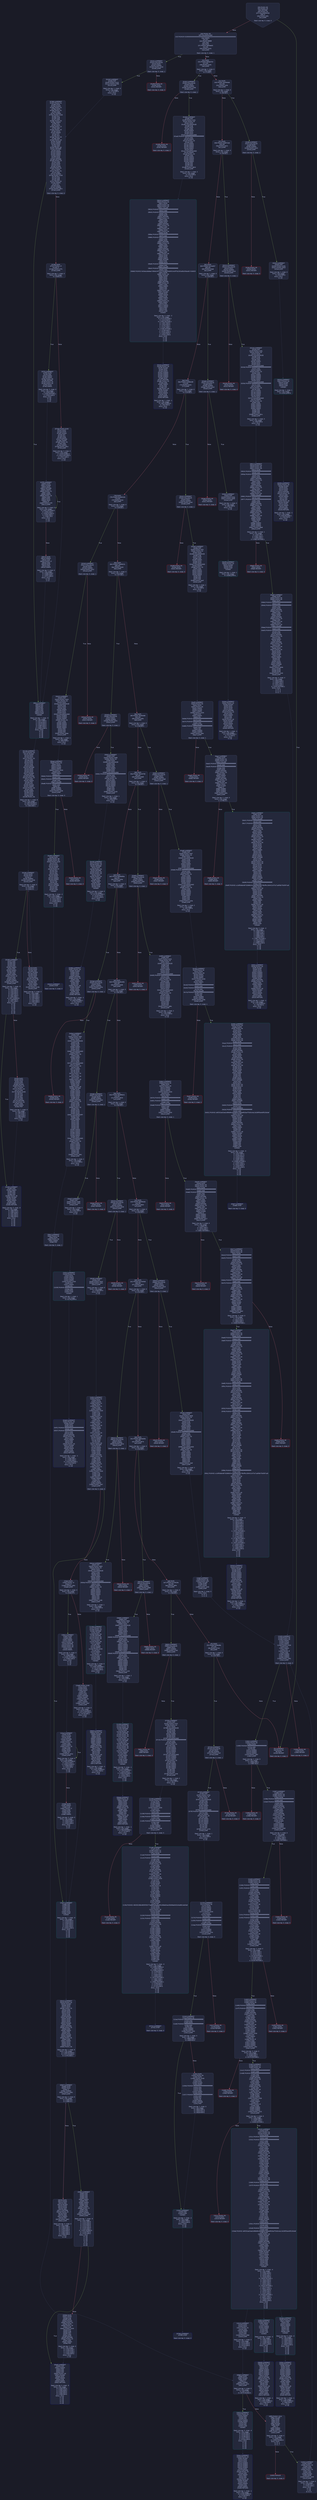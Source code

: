 digraph G {
    node [shape=box, style="filled, rounded", color="#565f89", fontcolor="#c0caf5", fontname="Helvetica", fillcolor="#24283b"];
    edge [color="#414868", fontcolor="#c0caf5", fontname="Helvetica"];
    bgcolor="#1a1b26";
    0 [ label = "[00] PUSH1 80
[02] PUSH1 40
[04] MSTORE
[05] PUSH1 04
[07] CALLDATASIZE
[08] LT
[09] PUSH2 00fc
[0c] JUMPI

Stack size req: 0, sizeΔ: 0
" shape = invhouse]
    1 [ label = "[0d] PUSH1 00
[0f] CALLDATALOAD
[10] PUSH29 0100000000000000000000000000000000000000000000000000000000
[2e] SWAP1
[2f] DIV
[30] PUSH4 ffffffff
[35] AND
[36] DUP1
[37] PUSH4 06fdde03
[3c] EQ
[3d] PUSH2 0101
[40] JUMPI

Stack size req: 0, sizeΔ: 1
"]
    2 [ label = "[41] DUP1
[42] PUSH4 095ea7b3
[47] EQ
[48] PUSH2 0191
[4b] JUMPI

Stack size req: 1, sizeΔ: 0
Entry->Op usage:
	0->71:EQ:1
"]
    3 [ label = "[4c] DUP1
[4d] PUSH4 18160ddd
[52] EQ
[53] PUSH2 01f6
[56] JUMPI

Stack size req: 1, sizeΔ: 0
Entry->Op usage:
	0->82:EQ:1
"]
    4 [ label = "[57] DUP1
[58] PUSH4 23b872dd
[5d] EQ
[5e] PUSH2 0221
[61] JUMPI

Stack size req: 1, sizeΔ: 0
Entry->Op usage:
	0->93:EQ:1
"]
    5 [ label = "[62] DUP1
[63] PUSH4 313ce567
[68] EQ
[69] PUSH2 02a6
[6c] JUMPI

Stack size req: 1, sizeΔ: 0
Entry->Op usage:
	0->104:EQ:1
"]
    6 [ label = "[6d] DUP1
[6e] PUSH4 42966c68
[73] EQ
[74] PUSH2 02d1
[77] JUMPI

Stack size req: 1, sizeΔ: 0
Entry->Op usage:
	0->115:EQ:1
"]
    7 [ label = "[78] DUP1
[79] PUSH4 619d5194
[7e] EQ
[7f] PUSH2 0316
[82] JUMPI

Stack size req: 1, sizeΔ: 0
Entry->Op usage:
	0->126:EQ:1
"]
    8 [ label = "[83] DUP1
[84] PUSH4 70a08231
[89] EQ
[8a] PUSH2 0345
[8d] JUMPI

Stack size req: 1, sizeΔ: 0
Entry->Op usage:
	0->137:EQ:1
"]
    9 [ label = "[8e] DUP1
[8f] PUSH4 79c65068
[94] EQ
[95] PUSH2 039c
[98] JUMPI

Stack size req: 1, sizeΔ: 0
Entry->Op usage:
	0->148:EQ:1
"]
    10 [ label = "[99] DUP1
[9a] PUSH4 79cc6790
[9f] EQ
[a0] PUSH2 03e9
[a3] JUMPI

Stack size req: 1, sizeΔ: 0
Entry->Op usage:
	0->159:EQ:1
"]
    11 [ label = "[a4] DUP1
[a5] PUSH4 806e085e
[aa] EQ
[ab] PUSH2 044e
[ae] JUMPI

Stack size req: 1, sizeΔ: 0
Entry->Op usage:
	0->170:EQ:1
"]
    12 [ label = "[af] DUP1
[b0] PUSH4 8da5cb5b
[b5] EQ
[b6] PUSH2 04d6
[b9] JUMPI

Stack size req: 1, sizeΔ: 0
Entry->Op usage:
	0->181:EQ:1
"]
    13 [ label = "[ba] DUP1
[bb] PUSH4 95d89b41
[c0] EQ
[c1] PUSH2 052d
[c4] JUMPI

Stack size req: 1, sizeΔ: 0
Entry->Op usage:
	0->192:EQ:1
"]
    14 [ label = "[c5] DUP1
[c6] PUSH4 a9059cbb
[cb] EQ
[cc] PUSH2 05bd
[cf] JUMPI

Stack size req: 1, sizeΔ: 0
Entry->Op usage:
	0->203:EQ:1
"]
    15 [ label = "[d0] DUP1
[d1] PUSH4 b414d4b6
[d6] EQ
[d7] PUSH2 0622
[da] JUMPI

Stack size req: 1, sizeΔ: 0
Entry->Op usage:
	0->214:EQ:1
"]
    16 [ label = "[db] DUP1
[dc] PUSH4 dd62ed3e
[e1] EQ
[e2] PUSH2 067d
[e5] JUMPI

Stack size req: 1, sizeΔ: 0
Entry->Op usage:
	0->225:EQ:1
"]
    17 [ label = "[e6] DUP1
[e7] PUSH4 e724529c
[ec] EQ
[ed] PUSH2 06f4
[f0] JUMPI

Stack size req: 1, sizeΔ: 0
Entry->Op usage:
	0->236:EQ:1
"]
    18 [ label = "[f1] DUP1
[f2] PUSH4 f2fde38b
[f7] EQ
[f8] PUSH2 0743
[fb] JUMPI

Stack size req: 1, sizeΔ: 0
Entry->Op usage:
	0->247:EQ:1
"]
    19 [ label = "[fc] JUMPDEST
[fd] PUSH1 00
[ff] DUP1
[0100] REVERT

Stack size req: 0, sizeΔ: 0
" color = "red"]
    20 [ label = "[0101] JUMPDEST
[0102] CALLVALUE
[0103] DUP1
[0104] ISZERO
[0105] PUSH2 010d
[0108] JUMPI

Stack size req: 0, sizeΔ: 1
"]
    21 [ label = "[0109] PUSH1 00
[010b] DUP1
[010c] REVERT

Stack size req: 0, sizeΔ: 0
" color = "red"]
    22 [ label = "[010d] JUMPDEST
[010e] POP
[010f] PUSH2 0116
[0112] PUSH2 0786
[0115] JUMP

Stack size req: 1, sizeΔ: 0
Entry->Op usage:
	0->270:POP:0
Entry->Exit:
	0->😵
"]
    23 [ label = "[0116] JUMPDEST
[0117] PUSH1 40
[0119] MLOAD
[011a] DUP1
[011b] DUP1
[011c] PUSH1 20
[011e] ADD
[011f] DUP3
[0120] DUP2
[0121] SUB
[0122] DUP3
[0123] MSTORE
[0124] DUP4
[0125] DUP2
[0126] DUP2
[0127] MLOAD
[0128] DUP2
[0129] MSTORE
[012a] PUSH1 20
[012c] ADD
[012d] SWAP2
[012e] POP
[012f] DUP1
[0130] MLOAD
[0131] SWAP1
[0132] PUSH1 20
[0134] ADD
[0135] SWAP1
[0136] DUP1
[0137] DUP4
[0138] DUP4
[0139] PUSH1 00

Stack size req: 1, sizeΔ: 9
Entry->Op usage:
	0->295:MLOAD:0
	0->304:MLOAD:0
	0->308:ADD:1
"]
    24 [ label = "[013b] JUMPDEST
[013c] DUP4
[013d] DUP2
[013e] LT
[013f] ISZERO
[0140] PUSH2 0156
[0143] JUMPI

Stack size req: 4, sizeΔ: 0
Entry->Op usage:
	0->318:LT:0
	3->318:LT:1
"]
    25 [ label = "[0144] DUP1
[0145] DUP3
[0146] ADD
[0147] MLOAD
[0148] DUP2
[0149] DUP5
[014a] ADD
[014b] MSTORE
[014c] PUSH1 20
[014e] DUP2
[014f] ADD
[0150] SWAP1
[0151] POP
[0152] PUSH2 013b
[0155] JUMP

Stack size req: 3, sizeΔ: 0
Entry->Op usage:
	0->326:ADD:1
	0->330:ADD:1
	0->335:ADD:0
	0->337:POP:0
	1->326:ADD:0
	2->330:ADD:0
Entry->Exit:
	0->😵
"]
    26 [ label = "[0156] JUMPDEST
[0157] POP
[0158] POP
[0159] POP
[015a] POP
[015b] SWAP1
[015c] POP
[015d] SWAP1
[015e] DUP2
[015f] ADD
[0160] SWAP1
[0161] PUSH1 1f
[0163] AND
[0164] DUP1
[0165] ISZERO
[0166] PUSH2 0183
[0169] JUMPI

Stack size req: 7, sizeΔ: -5
Entry->Op usage:
	0->343:POP:0
	1->344:POP:0
	2->345:POP:0
	3->346:POP:0
	4->351:ADD:0
	4->355:AND:1
	4->357:ISZERO:0
	5->348:POP:0
	6->351:ADD:1
Entry->Exit:
	0->😵
	1->😵
	2->😵
	3->😵
	4->0
	5->😵
	6->😵
"]
    27 [ label = "[016a] DUP1
[016b] DUP3
[016c] SUB
[016d] DUP1
[016e] MLOAD
[016f] PUSH1 01
[0171] DUP4
[0172] PUSH1 20
[0174] SUB
[0175] PUSH2 0100
[0178] EXP
[0179] SUB
[017a] NOT
[017b] AND
[017c] DUP2
[017d] MSTORE
[017e] PUSH1 20
[0180] ADD
[0181] SWAP2
[0182] POP

Stack size req: 2, sizeΔ: 0
Entry->Op usage:
	0->364:SUB:1
	0->372:SUB:1
	1->364:SUB:0
	1->386:POP:0
Entry->Exit:
	1->😵
"]
    28 [ label = "[0183] JUMPDEST
[0184] POP
[0185] SWAP3
[0186] POP
[0187] POP
[0188] POP
[0189] PUSH1 40
[018b] MLOAD
[018c] DUP1
[018d] SWAP2
[018e] SUB
[018f] SWAP1
[0190] RETURN

Stack size req: 5, sizeΔ: -5
Entry->Op usage:
	0->388:POP:0
	1->398:SUB:0
	2->391:POP:0
	3->392:POP:0
	4->390:POP:0
Entry->Exit:
	0->😵
	1->😵
	2->😵
	3->😵
	4->😵
" color = "darkblue"]
    29 [ label = "[0191] JUMPDEST
[0192] CALLVALUE
[0193] DUP1
[0194] ISZERO
[0195] PUSH2 019d
[0198] JUMPI

Stack size req: 0, sizeΔ: 1
"]
    30 [ label = "[0199] PUSH1 00
[019b] DUP1
[019c] REVERT

Stack size req: 0, sizeΔ: 0
" color = "red"]
    31 [ label = "[019d] JUMPDEST
[019e] POP
[019f] PUSH2 01dc
[01a2] PUSH1 04
[01a4] DUP1
[01a5] CALLDATASIZE
[01a6] SUB
[01a7] DUP2
[01a8] ADD
[01a9] SWAP1
[01aa] DUP1
[01ab] DUP1
[01ac] CALLDATALOAD
[01ad] PUSH20 ffffffffffffffffffffffffffffffffffffffff
[01c2] AND
[01c3] SWAP1
[01c4] PUSH1 20
[01c6] ADD
[01c7] SWAP1
[01c8] SWAP3
[01c9] SWAP2
[01ca] SWAP1
[01cb] DUP1
[01cc] CALLDATALOAD
[01cd] SWAP1
[01ce] PUSH1 20
[01d0] ADD
[01d1] SWAP1
[01d2] SWAP3
[01d3] SWAP2
[01d4] SWAP1
[01d5] POP
[01d6] POP
[01d7] POP
[01d8] PUSH2 0824
[01db] JUMP

Stack size req: 1, sizeΔ: 2
Entry->Op usage:
	0->414:POP:0
Entry->Exit:
	0->😵
"]
    32 [ label = "[01dc] JUMPDEST
[01dd] PUSH1 40
[01df] MLOAD
[01e0] DUP1
[01e1] DUP3
[01e2] ISZERO
[01e3] ISZERO
[01e4] ISZERO
[01e5] ISZERO
[01e6] DUP2
[01e7] MSTORE
[01e8] PUSH1 20
[01ea] ADD
[01eb] SWAP2
[01ec] POP
[01ed] POP
[01ee] PUSH1 40
[01f0] MLOAD
[01f1] DUP1
[01f2] SWAP2
[01f3] SUB
[01f4] SWAP1
[01f5] RETURN

Stack size req: 1, sizeΔ: -1
Entry->Op usage:
	0->482:ISZERO:0
	0->492:POP:0
Entry->Exit:
	0->😵
" color = "darkblue"]
    33 [ label = "[01f6] JUMPDEST
[01f7] CALLVALUE
[01f8] DUP1
[01f9] ISZERO
[01fa] PUSH2 0202
[01fd] JUMPI

Stack size req: 0, sizeΔ: 1
"]
    34 [ label = "[01fe] PUSH1 00
[0200] DUP1
[0201] REVERT

Stack size req: 0, sizeΔ: 0
" color = "red"]
    35 [ label = "[0202] JUMPDEST
[0203] POP
[0204] PUSH2 020b
[0207] PUSH2 0916
[020a] JUMP

Stack size req: 1, sizeΔ: 0
Entry->Op usage:
	0->515:POP:0
Entry->Exit:
	0->😵
"]
    36 [ label = "[020b] JUMPDEST
[020c] PUSH1 40
[020e] MLOAD
[020f] DUP1
[0210] DUP3
[0211] DUP2
[0212] MSTORE
[0213] PUSH1 20
[0215] ADD
[0216] SWAP2
[0217] POP
[0218] POP
[0219] PUSH1 40
[021b] MLOAD
[021c] DUP1
[021d] SWAP2
[021e] SUB
[021f] SWAP1
[0220] RETURN

Stack size req: 1, sizeΔ: -1
Entry->Op usage:
	0->530:MSTORE:1
	0->535:POP:0
Entry->Exit:
	0->😵
" color = "darkblue"]
    37 [ label = "[0221] JUMPDEST
[0222] CALLVALUE
[0223] DUP1
[0224] ISZERO
[0225] PUSH2 022d
[0228] JUMPI

Stack size req: 0, sizeΔ: 1
"]
    38 [ label = "[0229] PUSH1 00
[022b] DUP1
[022c] REVERT

Stack size req: 0, sizeΔ: 0
" color = "red"]
    39 [ label = "[022d] JUMPDEST
[022e] POP
[022f] PUSH2 028c
[0232] PUSH1 04
[0234] DUP1
[0235] CALLDATASIZE
[0236] SUB
[0237] DUP2
[0238] ADD
[0239] SWAP1
[023a] DUP1
[023b] DUP1
[023c] CALLDATALOAD
[023d] PUSH20 ffffffffffffffffffffffffffffffffffffffff
[0252] AND
[0253] SWAP1
[0254] PUSH1 20
[0256] ADD
[0257] SWAP1
[0258] SWAP3
[0259] SWAP2
[025a] SWAP1
[025b] DUP1
[025c] CALLDATALOAD
[025d] PUSH20 ffffffffffffffffffffffffffffffffffffffff
[0272] AND
[0273] SWAP1
[0274] PUSH1 20
[0276] ADD
[0277] SWAP1
[0278] SWAP3
[0279] SWAP2
[027a] SWAP1
[027b] DUP1
[027c] CALLDATALOAD
[027d] SWAP1
[027e] PUSH1 20
[0280] ADD
[0281] SWAP1
[0282] SWAP3
[0283] SWAP2
[0284] SWAP1
[0285] POP
[0286] POP
[0287] POP
[0288] PUSH2 091c
[028b] JUMP

Stack size req: 1, sizeΔ: 3
Entry->Op usage:
	0->558:POP:0
Entry->Exit:
	0->😵
"]
    40 [ label = "[028c] JUMPDEST
[028d] PUSH1 40
[028f] MLOAD
[0290] DUP1
[0291] DUP3
[0292] ISZERO
[0293] ISZERO
[0294] ISZERO
[0295] ISZERO
[0296] DUP2
[0297] MSTORE
[0298] PUSH1 20
[029a] ADD
[029b] SWAP2
[029c] POP
[029d] POP
[029e] PUSH1 40
[02a0] MLOAD
[02a1] DUP1
[02a2] SWAP2
[02a3] SUB
[02a4] SWAP1
[02a5] RETURN

Stack size req: 1, sizeΔ: -1
Entry->Op usage:
	0->658:ISZERO:0
	0->668:POP:0
Entry->Exit:
	0->😵
" color = "darkblue"]
    41 [ label = "[02a6] JUMPDEST
[02a7] CALLVALUE
[02a8] DUP1
[02a9] ISZERO
[02aa] PUSH2 02b2
[02ad] JUMPI

Stack size req: 0, sizeΔ: 1
"]
    42 [ label = "[02ae] PUSH1 00
[02b0] DUP1
[02b1] REVERT

Stack size req: 0, sizeΔ: 0
" color = "red"]
    43 [ label = "[02b2] JUMPDEST
[02b3] POP
[02b4] PUSH2 02bb
[02b7] PUSH2 0a49
[02ba] JUMP

Stack size req: 1, sizeΔ: 0
Entry->Op usage:
	0->691:POP:0
Entry->Exit:
	0->😵
"]
    44 [ label = "[02bb] JUMPDEST
[02bc] PUSH1 40
[02be] MLOAD
[02bf] DUP1
[02c0] DUP3
[02c1] DUP2
[02c2] MSTORE
[02c3] PUSH1 20
[02c5] ADD
[02c6] SWAP2
[02c7] POP
[02c8] POP
[02c9] PUSH1 40
[02cb] MLOAD
[02cc] DUP1
[02cd] SWAP2
[02ce] SUB
[02cf] SWAP1
[02d0] RETURN

Stack size req: 1, sizeΔ: -1
Entry->Op usage:
	0->706:MSTORE:1
	0->711:POP:0
Entry->Exit:
	0->😵
" color = "darkblue"]
    45 [ label = "[02d1] JUMPDEST
[02d2] CALLVALUE
[02d3] DUP1
[02d4] ISZERO
[02d5] PUSH2 02dd
[02d8] JUMPI

Stack size req: 0, sizeΔ: 1
"]
    46 [ label = "[02d9] PUSH1 00
[02db] DUP1
[02dc] REVERT

Stack size req: 0, sizeΔ: 0
" color = "red"]
    47 [ label = "[02dd] JUMPDEST
[02de] POP
[02df] PUSH2 02fc
[02e2] PUSH1 04
[02e4] DUP1
[02e5] CALLDATASIZE
[02e6] SUB
[02e7] DUP2
[02e8] ADD
[02e9] SWAP1
[02ea] DUP1
[02eb] DUP1
[02ec] CALLDATALOAD
[02ed] SWAP1
[02ee] PUSH1 20
[02f0] ADD
[02f1] SWAP1
[02f2] SWAP3
[02f3] SWAP2
[02f4] SWAP1
[02f5] POP
[02f6] POP
[02f7] POP
[02f8] PUSH2 0a4f
[02fb] JUMP

Stack size req: 1, sizeΔ: 1
Entry->Op usage:
	0->734:POP:0
Entry->Exit:
	0->😵
"]
    48 [ label = "[02fc] JUMPDEST
[02fd] PUSH1 40
[02ff] MLOAD
[0300] DUP1
[0301] DUP3
[0302] ISZERO
[0303] ISZERO
[0304] ISZERO
[0305] ISZERO
[0306] DUP2
[0307] MSTORE
[0308] PUSH1 20
[030a] ADD
[030b] SWAP2
[030c] POP
[030d] POP
[030e] PUSH1 40
[0310] MLOAD
[0311] DUP1
[0312] SWAP2
[0313] SUB
[0314] SWAP1
[0315] RETURN

Stack size req: 1, sizeΔ: -1
Entry->Op usage:
	0->770:ISZERO:0
	0->780:POP:0
Entry->Exit:
	0->😵
" color = "darkblue"]
    49 [ label = "[0316] JUMPDEST
[0317] CALLVALUE
[0318] DUP1
[0319] ISZERO
[031a] PUSH2 0322
[031d] JUMPI

Stack size req: 0, sizeΔ: 1
"]
    50 [ label = "[031e] PUSH1 00
[0320] DUP1
[0321] REVERT

Stack size req: 0, sizeΔ: 0
" color = "red"]
    51 [ label = "[0322] JUMPDEST
[0323] POP
[0324] PUSH2 0343
[0327] PUSH1 04
[0329] DUP1
[032a] CALLDATASIZE
[032b] SUB
[032c] DUP2
[032d] ADD
[032e] SWAP1
[032f] DUP1
[0330] DUP1
[0331] CALLDATALOAD
[0332] ISZERO
[0333] ISZERO
[0334] SWAP1
[0335] PUSH1 20
[0337] ADD
[0338] SWAP1
[0339] SWAP3
[033a] SWAP2
[033b] SWAP1
[033c] POP
[033d] POP
[033e] POP
[033f] PUSH2 0bae
[0342] JUMP

Stack size req: 1, sizeΔ: 1
Entry->Op usage:
	0->803:POP:0
Entry->Exit:
	0->😵
"]
    52 [ label = "[0343] JUMPDEST
[0344] STOP

Stack size req: 0, sizeΔ: 0
" color = "darkblue"]
    53 [ label = "[0345] JUMPDEST
[0346] CALLVALUE
[0347] DUP1
[0348] ISZERO
[0349] PUSH2 0351
[034c] JUMPI

Stack size req: 0, sizeΔ: 1
"]
    54 [ label = "[034d] PUSH1 00
[034f] DUP1
[0350] REVERT

Stack size req: 0, sizeΔ: 0
" color = "red"]
    55 [ label = "[0351] JUMPDEST
[0352] POP
[0353] PUSH2 0386
[0356] PUSH1 04
[0358] DUP1
[0359] CALLDATASIZE
[035a] SUB
[035b] DUP2
[035c] ADD
[035d] SWAP1
[035e] DUP1
[035f] DUP1
[0360] CALLDATALOAD
[0361] PUSH20 ffffffffffffffffffffffffffffffffffffffff
[0376] AND
[0377] SWAP1
[0378] PUSH1 20
[037a] ADD
[037b] SWAP1
[037c] SWAP3
[037d] SWAP2
[037e] SWAP1
[037f] POP
[0380] POP
[0381] POP
[0382] PUSH2 0c26
[0385] JUMP

Stack size req: 1, sizeΔ: 1
Entry->Op usage:
	0->850:POP:0
Entry->Exit:
	0->😵
"]
    56 [ label = "[0386] JUMPDEST
[0387] PUSH1 40
[0389] MLOAD
[038a] DUP1
[038b] DUP3
[038c] DUP2
[038d] MSTORE
[038e] PUSH1 20
[0390] ADD
[0391] SWAP2
[0392] POP
[0393] POP
[0394] PUSH1 40
[0396] MLOAD
[0397] DUP1
[0398] SWAP2
[0399] SUB
[039a] SWAP1
[039b] RETURN

Stack size req: 1, sizeΔ: -1
Entry->Op usage:
	0->909:MSTORE:1
	0->914:POP:0
Entry->Exit:
	0->😵
" color = "darkblue"]
    57 [ label = "[039c] JUMPDEST
[039d] CALLVALUE
[039e] DUP1
[039f] ISZERO
[03a0] PUSH2 03a8
[03a3] JUMPI

Stack size req: 0, sizeΔ: 1
"]
    58 [ label = "[03a4] PUSH1 00
[03a6] DUP1
[03a7] REVERT

Stack size req: 0, sizeΔ: 0
" color = "red"]
    59 [ label = "[03a8] JUMPDEST
[03a9] POP
[03aa] PUSH2 03e7
[03ad] PUSH1 04
[03af] DUP1
[03b0] CALLDATASIZE
[03b1] SUB
[03b2] DUP2
[03b3] ADD
[03b4] SWAP1
[03b5] DUP1
[03b6] DUP1
[03b7] CALLDATALOAD
[03b8] PUSH20 ffffffffffffffffffffffffffffffffffffffff
[03cd] AND
[03ce] SWAP1
[03cf] PUSH1 20
[03d1] ADD
[03d2] SWAP1
[03d3] SWAP3
[03d4] SWAP2
[03d5] SWAP1
[03d6] DUP1
[03d7] CALLDATALOAD
[03d8] SWAP1
[03d9] PUSH1 20
[03db] ADD
[03dc] SWAP1
[03dd] SWAP3
[03de] SWAP2
[03df] SWAP1
[03e0] POP
[03e1] POP
[03e2] POP
[03e3] PUSH2 0c3e
[03e6] JUMP

Stack size req: 1, sizeΔ: 2
Entry->Op usage:
	0->937:POP:0
Entry->Exit:
	0->😵
"]
    60 [ label = "[03e7] JUMPDEST
[03e8] STOP

Stack size req: 0, sizeΔ: 0
" color = "darkblue"]
    61 [ label = "[03e9] JUMPDEST
[03ea] CALLVALUE
[03eb] DUP1
[03ec] ISZERO
[03ed] PUSH2 03f5
[03f0] JUMPI

Stack size req: 0, sizeΔ: 1
"]
    62 [ label = "[03f1] PUSH1 00
[03f3] DUP1
[03f4] REVERT

Stack size req: 0, sizeΔ: 0
" color = "red"]
    63 [ label = "[03f5] JUMPDEST
[03f6] POP
[03f7] PUSH2 0434
[03fa] PUSH1 04
[03fc] DUP1
[03fd] CALLDATASIZE
[03fe] SUB
[03ff] DUP2
[0400] ADD
[0401] SWAP1
[0402] DUP1
[0403] DUP1
[0404] CALLDATALOAD
[0405] PUSH20 ffffffffffffffffffffffffffffffffffffffff
[041a] AND
[041b] SWAP1
[041c] PUSH1 20
[041e] ADD
[041f] SWAP1
[0420] SWAP3
[0421] SWAP2
[0422] SWAP1
[0423] DUP1
[0424] CALLDATALOAD
[0425] SWAP1
[0426] PUSH1 20
[0428] ADD
[0429] SWAP1
[042a] SWAP3
[042b] SWAP2
[042c] SWAP1
[042d] POP
[042e] POP
[042f] POP
[0430] PUSH2 0d6c
[0433] JUMP

Stack size req: 1, sizeΔ: 2
Entry->Op usage:
	0->1014:POP:0
Entry->Exit:
	0->😵
"]
    64 [ label = "[0434] JUMPDEST
[0435] PUSH1 40
[0437] MLOAD
[0438] DUP1
[0439] DUP3
[043a] ISZERO
[043b] ISZERO
[043c] ISZERO
[043d] ISZERO
[043e] DUP2
[043f] MSTORE
[0440] PUSH1 20
[0442] ADD
[0443] SWAP2
[0444] POP
[0445] POP
[0446] PUSH1 40
[0448] MLOAD
[0449] DUP1
[044a] SWAP2
[044b] SUB
[044c] SWAP1
[044d] RETURN

Stack size req: 1, sizeΔ: -1
Entry->Op usage:
	0->1082:ISZERO:0
	0->1092:POP:0
Entry->Exit:
	0->😵
" color = "darkblue"]
    65 [ label = "[044e] JUMPDEST
[044f] CALLVALUE
[0450] DUP1
[0451] ISZERO
[0452] PUSH2 045a
[0455] JUMPI

Stack size req: 0, sizeΔ: 1
"]
    66 [ label = "[0456] PUSH1 00
[0458] DUP1
[0459] REVERT

Stack size req: 0, sizeΔ: 0
" color = "red"]
    67 [ label = "[045a] JUMPDEST
[045b] POP
[045c] PUSH2 04bc
[045f] PUSH1 04
[0461] DUP1
[0462] CALLDATASIZE
[0463] SUB
[0464] DUP2
[0465] ADD
[0466] SWAP1
[0467] DUP1
[0468] DUP1
[0469] CALLDATALOAD
[046a] SWAP1
[046b] PUSH1 20
[046d] ADD
[046e] SWAP1
[046f] DUP3
[0470] ADD
[0471] DUP1
[0472] CALLDATALOAD
[0473] SWAP1
[0474] PUSH1 20
[0476] ADD
[0477] SWAP1
[0478] DUP1
[0479] DUP1
[047a] PUSH1 20
[047c] MUL
[047d] PUSH1 20
[047f] ADD
[0480] PUSH1 40
[0482] MLOAD
[0483] SWAP1
[0484] DUP2
[0485] ADD
[0486] PUSH1 40
[0488] MSTORE
[0489] DUP1
[048a] SWAP4
[048b] SWAP3
[048c] SWAP2
[048d] SWAP1
[048e] DUP2
[048f] DUP2
[0490] MSTORE
[0491] PUSH1 20
[0493] ADD
[0494] DUP4
[0495] DUP4
[0496] PUSH1 20
[0498] MUL
[0499] DUP1
[049a] DUP3
[049b] DUP5
[049c] CALLDATACOPY
[049d] DUP3
[049e] ADD
[049f] SWAP2
[04a0] POP
[04a1] POP
[04a2] POP
[04a3] POP
[04a4] POP
[04a5] POP
[04a6] SWAP2
[04a7] SWAP3
[04a8] SWAP2
[04a9] SWAP3
[04aa] SWAP1
[04ab] DUP1
[04ac] CALLDATALOAD
[04ad] SWAP1
[04ae] PUSH1 20
[04b0] ADD
[04b1] SWAP1
[04b2] SWAP3
[04b3] SWAP2
[04b4] SWAP1
[04b5] POP
[04b6] POP
[04b7] POP
[04b8] PUSH2 0fe1
[04bb] JUMP

Stack size req: 1, sizeΔ: 2
Entry->Op usage:
	0->1115:POP:0
Entry->Exit:
	0->😵
"]
    68 [ label = "[04bc] JUMPDEST
[04bd] PUSH1 40
[04bf] MLOAD
[04c0] DUP1
[04c1] DUP3
[04c2] ISZERO
[04c3] ISZERO
[04c4] ISZERO
[04c5] ISZERO
[04c6] DUP2
[04c7] MSTORE
[04c8] PUSH1 20
[04ca] ADD
[04cb] SWAP2
[04cc] POP
[04cd] POP
[04ce] PUSH1 40
[04d0] MLOAD
[04d1] DUP1
[04d2] SWAP2
[04d3] SUB
[04d4] SWAP1
[04d5] RETURN

Stack size req: 1, sizeΔ: -1
Entry->Op usage:
	0->1218:ISZERO:0
	0->1228:POP:0
Entry->Exit:
	0->😵
" color = "darkblue"]
    69 [ label = "[04d6] JUMPDEST
[04d7] CALLVALUE
[04d8] DUP1
[04d9] ISZERO
[04da] PUSH2 04e2
[04dd] JUMPI

Stack size req: 0, sizeΔ: 1
"]
    70 [ label = "[04de] PUSH1 00
[04e0] DUP1
[04e1] REVERT

Stack size req: 0, sizeΔ: 0
" color = "red"]
    71 [ label = "[04e2] JUMPDEST
[04e3] POP
[04e4] PUSH2 04eb
[04e7] PUSH2 102c
[04ea] JUMP

Stack size req: 1, sizeΔ: 0
Entry->Op usage:
	0->1251:POP:0
Entry->Exit:
	0->😵
"]
    72 [ label = "[04eb] JUMPDEST
[04ec] PUSH1 40
[04ee] MLOAD
[04ef] DUP1
[04f0] DUP3
[04f1] PUSH20 ffffffffffffffffffffffffffffffffffffffff
[0506] AND
[0507] PUSH20 ffffffffffffffffffffffffffffffffffffffff
[051c] AND
[051d] DUP2
[051e] MSTORE
[051f] PUSH1 20
[0521] ADD
[0522] SWAP2
[0523] POP
[0524] POP
[0525] PUSH1 40
[0527] MLOAD
[0528] DUP1
[0529] SWAP2
[052a] SUB
[052b] SWAP1
[052c] RETURN

Stack size req: 1, sizeΔ: -1
Entry->Op usage:
	0->1286:AND:1
	0->1308:AND:1
	0->1310:MSTORE:1
	0->1315:POP:0
Entry->Exit:
	0->😵
" color = "darkblue"]
    73 [ label = "[052d] JUMPDEST
[052e] CALLVALUE
[052f] DUP1
[0530] ISZERO
[0531] PUSH2 0539
[0534] JUMPI

Stack size req: 0, sizeΔ: 1
"]
    74 [ label = "[0535] PUSH1 00
[0537] DUP1
[0538] REVERT

Stack size req: 0, sizeΔ: 0
" color = "red"]
    75 [ label = "[0539] JUMPDEST
[053a] POP
[053b] PUSH2 0542
[053e] PUSH2 1051
[0541] JUMP

Stack size req: 1, sizeΔ: 0
Entry->Op usage:
	0->1338:POP:0
Entry->Exit:
	0->😵
"]
    76 [ label = "[0542] JUMPDEST
[0543] PUSH1 40
[0545] MLOAD
[0546] DUP1
[0547] DUP1
[0548] PUSH1 20
[054a] ADD
[054b] DUP3
[054c] DUP2
[054d] SUB
[054e] DUP3
[054f] MSTORE
[0550] DUP4
[0551] DUP2
[0552] DUP2
[0553] MLOAD
[0554] DUP2
[0555] MSTORE
[0556] PUSH1 20
[0558] ADD
[0559] SWAP2
[055a] POP
[055b] DUP1
[055c] MLOAD
[055d] SWAP1
[055e] PUSH1 20
[0560] ADD
[0561] SWAP1
[0562] DUP1
[0563] DUP4
[0564] DUP4
[0565] PUSH1 00

Stack size req: 1, sizeΔ: 9
Entry->Op usage:
	0->1363:MLOAD:0
	0->1372:MLOAD:0
	0->1376:ADD:1
"]
    77 [ label = "[0567] JUMPDEST
[0568] DUP4
[0569] DUP2
[056a] LT
[056b] ISZERO
[056c] PUSH2 0582
[056f] JUMPI

Stack size req: 4, sizeΔ: 0
Entry->Op usage:
	0->1386:LT:0
	3->1386:LT:1
"]
    78 [ label = "[0570] DUP1
[0571] DUP3
[0572] ADD
[0573] MLOAD
[0574] DUP2
[0575] DUP5
[0576] ADD
[0577] MSTORE
[0578] PUSH1 20
[057a] DUP2
[057b] ADD
[057c] SWAP1
[057d] POP
[057e] PUSH2 0567
[0581] JUMP

Stack size req: 3, sizeΔ: 0
Entry->Op usage:
	0->1394:ADD:1
	0->1398:ADD:1
	0->1403:ADD:0
	0->1405:POP:0
	1->1394:ADD:0
	2->1398:ADD:0
Entry->Exit:
	0->😵
"]
    79 [ label = "[0582] JUMPDEST
[0583] POP
[0584] POP
[0585] POP
[0586] POP
[0587] SWAP1
[0588] POP
[0589] SWAP1
[058a] DUP2
[058b] ADD
[058c] SWAP1
[058d] PUSH1 1f
[058f] AND
[0590] DUP1
[0591] ISZERO
[0592] PUSH2 05af
[0595] JUMPI

Stack size req: 7, sizeΔ: -5
Entry->Op usage:
	0->1411:POP:0
	1->1412:POP:0
	2->1413:POP:0
	3->1414:POP:0
	4->1419:ADD:0
	4->1423:AND:1
	4->1425:ISZERO:0
	5->1416:POP:0
	6->1419:ADD:1
Entry->Exit:
	0->😵
	1->😵
	2->😵
	3->😵
	4->0
	5->😵
	6->😵
"]
    80 [ label = "[0596] DUP1
[0597] DUP3
[0598] SUB
[0599] DUP1
[059a] MLOAD
[059b] PUSH1 01
[059d] DUP4
[059e] PUSH1 20
[05a0] SUB
[05a1] PUSH2 0100
[05a4] EXP
[05a5] SUB
[05a6] NOT
[05a7] AND
[05a8] DUP2
[05a9] MSTORE
[05aa] PUSH1 20
[05ac] ADD
[05ad] SWAP2
[05ae] POP

Stack size req: 2, sizeΔ: 0
Entry->Op usage:
	0->1432:SUB:1
	0->1440:SUB:1
	1->1432:SUB:0
	1->1454:POP:0
Entry->Exit:
	1->😵
"]
    81 [ label = "[05af] JUMPDEST
[05b0] POP
[05b1] SWAP3
[05b2] POP
[05b3] POP
[05b4] POP
[05b5] PUSH1 40
[05b7] MLOAD
[05b8] DUP1
[05b9] SWAP2
[05ba] SUB
[05bb] SWAP1
[05bc] RETURN

Stack size req: 5, sizeΔ: -5
Entry->Op usage:
	0->1456:POP:0
	1->1466:SUB:0
	2->1459:POP:0
	3->1460:POP:0
	4->1458:POP:0
Entry->Exit:
	0->😵
	1->😵
	2->😵
	3->😵
	4->😵
" color = "darkblue"]
    82 [ label = "[05bd] JUMPDEST
[05be] CALLVALUE
[05bf] DUP1
[05c0] ISZERO
[05c1] PUSH2 05c9
[05c4] JUMPI

Stack size req: 0, sizeΔ: 1
"]
    83 [ label = "[05c5] PUSH1 00
[05c7] DUP1
[05c8] REVERT

Stack size req: 0, sizeΔ: 0
" color = "red"]
    84 [ label = "[05c9] JUMPDEST
[05ca] POP
[05cb] PUSH2 0608
[05ce] PUSH1 04
[05d0] DUP1
[05d1] CALLDATASIZE
[05d2] SUB
[05d3] DUP2
[05d4] ADD
[05d5] SWAP1
[05d6] DUP1
[05d7] DUP1
[05d8] CALLDATALOAD
[05d9] PUSH20 ffffffffffffffffffffffffffffffffffffffff
[05ee] AND
[05ef] SWAP1
[05f0] PUSH1 20
[05f2] ADD
[05f3] SWAP1
[05f4] SWAP3
[05f5] SWAP2
[05f6] SWAP1
[05f7] DUP1
[05f8] CALLDATALOAD
[05f9] SWAP1
[05fa] PUSH1 20
[05fc] ADD
[05fd] SWAP1
[05fe] SWAP3
[05ff] SWAP2
[0600] SWAP1
[0601] POP
[0602] POP
[0603] POP
[0604] PUSH2 10ef
[0607] JUMP

Stack size req: 1, sizeΔ: 2
Entry->Op usage:
	0->1482:POP:0
Entry->Exit:
	0->😵
"]
    85 [ label = "[0608] JUMPDEST
[0609] PUSH1 40
[060b] MLOAD
[060c] DUP1
[060d] DUP3
[060e] ISZERO
[060f] ISZERO
[0610] ISZERO
[0611] ISZERO
[0612] DUP2
[0613] MSTORE
[0614] PUSH1 20
[0616] ADD
[0617] SWAP2
[0618] POP
[0619] POP
[061a] PUSH1 40
[061c] MLOAD
[061d] DUP1
[061e] SWAP2
[061f] SUB
[0620] SWAP1
[0621] RETURN

Stack size req: 1, sizeΔ: -1
Entry->Op usage:
	0->1550:ISZERO:0
	0->1560:POP:0
Entry->Exit:
	0->😵
" color = "darkblue"]
    86 [ label = "[0622] JUMPDEST
[0623] CALLVALUE
[0624] DUP1
[0625] ISZERO
[0626] PUSH2 062e
[0629] JUMPI

Stack size req: 0, sizeΔ: 1
"]
    87 [ label = "[062a] PUSH1 00
[062c] DUP1
[062d] REVERT

Stack size req: 0, sizeΔ: 0
" color = "red"]
    88 [ label = "[062e] JUMPDEST
[062f] POP
[0630] PUSH2 0663
[0633] PUSH1 04
[0635] DUP1
[0636] CALLDATASIZE
[0637] SUB
[0638] DUP2
[0639] ADD
[063a] SWAP1
[063b] DUP1
[063c] DUP1
[063d] CALLDATALOAD
[063e] PUSH20 ffffffffffffffffffffffffffffffffffffffff
[0653] AND
[0654] SWAP1
[0655] PUSH1 20
[0657] ADD
[0658] SWAP1
[0659] SWAP3
[065a] SWAP2
[065b] SWAP1
[065c] POP
[065d] POP
[065e] POP
[065f] PUSH2 1106
[0662] JUMP

Stack size req: 1, sizeΔ: 1
Entry->Op usage:
	0->1583:POP:0
Entry->Exit:
	0->😵
"]
    89 [ label = "[0663] JUMPDEST
[0664] PUSH1 40
[0666] MLOAD
[0667] DUP1
[0668] DUP3
[0669] ISZERO
[066a] ISZERO
[066b] ISZERO
[066c] ISZERO
[066d] DUP2
[066e] MSTORE
[066f] PUSH1 20
[0671] ADD
[0672] SWAP2
[0673] POP
[0674] POP
[0675] PUSH1 40
[0677] MLOAD
[0678] DUP1
[0679] SWAP2
[067a] SUB
[067b] SWAP1
[067c] RETURN

Stack size req: 1, sizeΔ: -1
Entry->Op usage:
	0->1641:ISZERO:0
	0->1651:POP:0
Entry->Exit:
	0->😵
" color = "darkblue"]
    90 [ label = "[067d] JUMPDEST
[067e] CALLVALUE
[067f] DUP1
[0680] ISZERO
[0681] PUSH2 0689
[0684] JUMPI

Stack size req: 0, sizeΔ: 1
"]
    91 [ label = "[0685] PUSH1 00
[0687] DUP1
[0688] REVERT

Stack size req: 0, sizeΔ: 0
" color = "red"]
    92 [ label = "[0689] JUMPDEST
[068a] POP
[068b] PUSH2 06de
[068e] PUSH1 04
[0690] DUP1
[0691] CALLDATASIZE
[0692] SUB
[0693] DUP2
[0694] ADD
[0695] SWAP1
[0696] DUP1
[0697] DUP1
[0698] CALLDATALOAD
[0699] PUSH20 ffffffffffffffffffffffffffffffffffffffff
[06ae] AND
[06af] SWAP1
[06b0] PUSH1 20
[06b2] ADD
[06b3] SWAP1
[06b4] SWAP3
[06b5] SWAP2
[06b6] SWAP1
[06b7] DUP1
[06b8] CALLDATALOAD
[06b9] PUSH20 ffffffffffffffffffffffffffffffffffffffff
[06ce] AND
[06cf] SWAP1
[06d0] PUSH1 20
[06d2] ADD
[06d3] SWAP1
[06d4] SWAP3
[06d5] SWAP2
[06d6] SWAP1
[06d7] POP
[06d8] POP
[06d9] POP
[06da] PUSH2 1126
[06dd] JUMP

Stack size req: 1, sizeΔ: 2
Entry->Op usage:
	0->1674:POP:0
Entry->Exit:
	0->😵
"]
    93 [ label = "[06de] JUMPDEST
[06df] PUSH1 40
[06e1] MLOAD
[06e2] DUP1
[06e3] DUP3
[06e4] DUP2
[06e5] MSTORE
[06e6] PUSH1 20
[06e8] ADD
[06e9] SWAP2
[06ea] POP
[06eb] POP
[06ec] PUSH1 40
[06ee] MLOAD
[06ef] DUP1
[06f0] SWAP2
[06f1] SUB
[06f2] SWAP1
[06f3] RETURN

Stack size req: 1, sizeΔ: -1
Entry->Op usage:
	0->1765:MSTORE:1
	0->1770:POP:0
Entry->Exit:
	0->😵
" color = "darkblue"]
    94 [ label = "[06f4] JUMPDEST
[06f5] CALLVALUE
[06f6] DUP1
[06f7] ISZERO
[06f8] PUSH2 0700
[06fb] JUMPI

Stack size req: 0, sizeΔ: 1
"]
    95 [ label = "[06fc] PUSH1 00
[06fe] DUP1
[06ff] REVERT

Stack size req: 0, sizeΔ: 0
" color = "red"]
    96 [ label = "[0700] JUMPDEST
[0701] POP
[0702] PUSH2 0741
[0705] PUSH1 04
[0707] DUP1
[0708] CALLDATASIZE
[0709] SUB
[070a] DUP2
[070b] ADD
[070c] SWAP1
[070d] DUP1
[070e] DUP1
[070f] CALLDATALOAD
[0710] PUSH20 ffffffffffffffffffffffffffffffffffffffff
[0725] AND
[0726] SWAP1
[0727] PUSH1 20
[0729] ADD
[072a] SWAP1
[072b] SWAP3
[072c] SWAP2
[072d] SWAP1
[072e] DUP1
[072f] CALLDATALOAD
[0730] ISZERO
[0731] ISZERO
[0732] SWAP1
[0733] PUSH1 20
[0735] ADD
[0736] SWAP1
[0737] SWAP3
[0738] SWAP2
[0739] SWAP1
[073a] POP
[073b] POP
[073c] POP
[073d] PUSH2 114b
[0740] JUMP

Stack size req: 1, sizeΔ: 2
Entry->Op usage:
	0->1793:POP:0
Entry->Exit:
	0->😵
"]
    97 [ label = "[0741] JUMPDEST
[0742] STOP

Stack size req: 0, sizeΔ: 0
" color = "darkblue"]
    98 [ label = "[0743] JUMPDEST
[0744] CALLVALUE
[0745] DUP1
[0746] ISZERO
[0747] PUSH2 074f
[074a] JUMPI

Stack size req: 0, sizeΔ: 1
"]
    99 [ label = "[074b] PUSH1 00
[074d] DUP1
[074e] REVERT

Stack size req: 0, sizeΔ: 0
" color = "red"]
    100 [ label = "[074f] JUMPDEST
[0750] POP
[0751] PUSH2 0784
[0754] PUSH1 04
[0756] DUP1
[0757] CALLDATASIZE
[0758] SUB
[0759] DUP2
[075a] ADD
[075b] SWAP1
[075c] DUP1
[075d] DUP1
[075e] CALLDATALOAD
[075f] PUSH20 ffffffffffffffffffffffffffffffffffffffff
[0774] AND
[0775] SWAP1
[0776] PUSH1 20
[0778] ADD
[0779] SWAP1
[077a] SWAP3
[077b] SWAP2
[077c] SWAP1
[077d] POP
[077e] POP
[077f] POP
[0780] PUSH2 1270
[0783] JUMP

Stack size req: 1, sizeΔ: 1
Entry->Op usage:
	0->1872:POP:0
Entry->Exit:
	0->😵
"]
    101 [ label = "[0784] JUMPDEST
[0785] STOP

Stack size req: 0, sizeΔ: 0
" color = "darkblue"]
    102 [ label = "[0786] JUMPDEST
[0787] PUSH1 01
[0789] DUP1
[078a] SLOAD
[078b] PUSH1 01
[078d] DUP2
[078e] PUSH1 01
[0790] AND
[0791] ISZERO
[0792] PUSH2 0100
[0795] MUL
[0796] SUB
[0797] AND
[0798] PUSH1 02
[079a] SWAP1
[079b] DIV
[079c] DUP1
[079d] PUSH1 1f
[079f] ADD
[07a0] PUSH1 20
[07a2] DUP1
[07a3] SWAP2
[07a4] DIV
[07a5] MUL
[07a6] PUSH1 20
[07a8] ADD
[07a9] PUSH1 40
[07ab] MLOAD
[07ac] SWAP1
[07ad] DUP2
[07ae] ADD
[07af] PUSH1 40
[07b1] MSTORE
[07b2] DUP1
[07b3] SWAP3
[07b4] SWAP2
[07b5] SWAP1
[07b6] DUP2
[07b7] DUP2
[07b8] MSTORE
[07b9] PUSH1 20
[07bb] ADD
[07bc] DUP3
[07bd] DUP1
[07be] SLOAD
[07bf] PUSH1 01
[07c1] DUP2
[07c2] PUSH1 01
[07c4] AND
[07c5] ISZERO
[07c6] PUSH2 0100
[07c9] MUL
[07ca] SUB
[07cb] AND
[07cc] PUSH1 02
[07ce] SWAP1
[07cf] DIV
[07d0] DUP1
[07d1] ISZERO
[07d2] PUSH2 081c
[07d5] JUMPI

Stack size req: 0, sizeΔ: 6
"]
    103 [ label = "[07d6] DUP1
[07d7] PUSH1 1f
[07d9] LT
[07da] PUSH2 07f1
[07dd] JUMPI

Stack size req: 1, sizeΔ: 0
Entry->Op usage:
	0->2009:LT:1
"]
    104 [ label = "[07de] PUSH2 0100
[07e1] DUP1
[07e2] DUP4
[07e3] SLOAD
[07e4] DIV
[07e5] MUL
[07e6] DUP4
[07e7] MSTORE
[07e8] SWAP2
[07e9] PUSH1 20
[07eb] ADD
[07ec] SWAP2
[07ed] PUSH2 081c
[07f0] JUMP

Stack size req: 3, sizeΔ: 0
Entry->Op usage:
	1->2019:SLOAD:0
	2->2023:MSTORE:0
	2->2027:ADD:1
Entry->Exit:
	2->😵
"]
    105 [ label = "[07f1] JUMPDEST
[07f2] DUP3
[07f3] ADD
[07f4] SWAP2
[07f5] SWAP1
[07f6] PUSH1 00
[07f8] MSTORE
[07f9] PUSH1 20
[07fb] PUSH1 00
[07fd] SHA3
[07fe] SWAP1

Stack size req: 3, sizeΔ: 0
Entry->Op usage:
	0->2035:ADD:1
	1->2040:MSTORE:1
	2->2035:ADD:0
Entry->Exit:
	0->😵
	1->😵
	2->0
"]
    106 [ label = "[07ff] JUMPDEST
[0800] DUP2
[0801] SLOAD
[0802] DUP2
[0803] MSTORE
[0804] SWAP1
[0805] PUSH1 01
[0807] ADD
[0808] SWAP1
[0809] PUSH1 20
[080b] ADD
[080c] DUP1
[080d] DUP4
[080e] GT
[080f] PUSH2 07ff
[0812] JUMPI

Stack size req: 3, sizeΔ: 0
Entry->Op usage:
	0->2051:MSTORE:0
	0->2059:ADD:1
	1->2049:SLOAD:0
	1->2055:ADD:1
	2->2062:GT:0
Entry->Exit:
	0->😵
	1->😵
"]
    107 [ label = "[0813] DUP3
[0814] SWAP1
[0815] SUB
[0816] PUSH1 1f
[0818] AND
[0819] DUP3
[081a] ADD
[081b] SWAP2

Stack size req: 3, sizeΔ: 0
Entry->Op usage:
	0->2069:SUB:0
	2->2069:SUB:1
	2->2074:ADD:0
Entry->Exit:
	0->😵
	2->0
"]
    108 [ label = "[081c] JUMPDEST
[081d] POP
[081e] POP
[081f] POP
[0820] POP
[0821] POP
[0822] DUP2
[0823] JUMP
Indirect!

Stack size req: 7, sizeΔ: -5
Entry->Op usage:
	0->2077:POP:0
	1->2078:POP:0
	2->2079:POP:0
	3->2080:POP:0
	4->2081:POP:0
	6->2083:JUMP:0
Entry->Exit:
	0->😵
	1->😵
	2->😵
	3->😵
	4->😵
" color = "teal"]
    109 [ label = "[0824] JUMPDEST
[0825] PUSH1 00
[0827] DUP2
[0828] PUSH1 06
[082a] PUSH1 00
[082c] CALLER
[082d] PUSH20 ffffffffffffffffffffffffffffffffffffffff
[0842] AND
[0843] PUSH20 ffffffffffffffffffffffffffffffffffffffff
[0858] AND
[0859] DUP2
[085a] MSTORE
[085b] PUSH1 20
[085d] ADD
[085e] SWAP1
[085f] DUP2
[0860] MSTORE
[0861] PUSH1 20
[0863] ADD
[0864] PUSH1 00
[0866] SHA3
[0867] PUSH1 00
[0869] DUP6
[086a] PUSH20 ffffffffffffffffffffffffffffffffffffffff
[087f] AND
[0880] PUSH20 ffffffffffffffffffffffffffffffffffffffff
[0895] AND
[0896] DUP2
[0897] MSTORE
[0898] PUSH1 20
[089a] ADD
[089b] SWAP1
[089c] DUP2
[089d] MSTORE
[089e] PUSH1 20
[08a0] ADD
[08a1] PUSH1 00
[08a3] SHA3
[08a4] DUP2
[08a5] SWAP1
[08a6] SSTORE
[08a7] POP
[08a8] DUP3
[08a9] PUSH20 ffffffffffffffffffffffffffffffffffffffff
[08be] AND
[08bf] CALLER
[08c0] PUSH20 ffffffffffffffffffffffffffffffffffffffff
[08d5] AND
[08d6] PUSH32 8c5be1e5ebec7d5bd14f71427d1e84f3dd0314c0f7b2291e5b200ac8c7c3b925
[08f7] DUP5
[08f8] PUSH1 40
[08fa] MLOAD
[08fb] DUP1
[08fc] DUP3
[08fd] DUP2
[08fe] MSTORE
[08ff] PUSH1 20
[0901] ADD
[0902] SWAP2
[0903] POP
[0904] POP
[0905] PUSH1 40
[0907] MLOAD
[0908] DUP1
[0909] SWAP2
[090a] SUB
[090b] SWAP1
[090c] LOG3
[090d] PUSH1 01
[090f] SWAP1
[0910] POP
[0911] SWAP3
[0912] SWAP2
[0913] POP
[0914] POP
[0915] JUMP
Indirect!

Stack size req: 3, sizeΔ: -2
Entry->Op usage:
	0->2214:SSTORE:1
	0->2215:POP:0
	0->2302:MSTORE:1
	0->2307:POP:0
	0->2324:POP:0
	1->2175:AND:1
	1->2197:AND:1
	1->2199:MSTORE:1
	1->2238:AND:1
	1->2316:LOG3:4
	1->2323:POP:0
	2->2325:JUMP:0
Entry->Exit:
	0->😵
	1->😵
	2->😵
" color = "teal"]
    110 [ label = "[0916] JUMPDEST
[0917] PUSH1 04
[0919] SLOAD
[091a] DUP2
[091b] JUMP
Indirect!

Stack size req: 1, sizeΔ: 1
Entry->Op usage:
	0->2331:JUMP:0
" color = "teal"]
    111 [ label = "[091c] JUMPDEST
[091d] PUSH1 00
[091f] PUSH1 06
[0921] PUSH1 00
[0923] DUP6
[0924] PUSH20 ffffffffffffffffffffffffffffffffffffffff
[0939] AND
[093a] PUSH20 ffffffffffffffffffffffffffffffffffffffff
[094f] AND
[0950] DUP2
[0951] MSTORE
[0952] PUSH1 20
[0954] ADD
[0955] SWAP1
[0956] DUP2
[0957] MSTORE
[0958] PUSH1 20
[095a] ADD
[095b] PUSH1 00
[095d] SHA3
[095e] PUSH1 00
[0960] CALLER
[0961] PUSH20 ffffffffffffffffffffffffffffffffffffffff
[0976] AND
[0977] PUSH20 ffffffffffffffffffffffffffffffffffffffff
[098c] AND
[098d] DUP2
[098e] MSTORE
[098f] PUSH1 20
[0991] ADD
[0992] SWAP1
[0993] DUP2
[0994] MSTORE
[0995] PUSH1 20
[0997] ADD
[0998] PUSH1 00
[099a] SHA3
[099b] SLOAD
[099c] DUP3
[099d] GT
[099e] ISZERO
[099f] ISZERO
[09a0] ISZERO
[09a1] PUSH2 09a9
[09a4] JUMPI

Stack size req: 3, sizeΔ: 1
Entry->Op usage:
	0->2461:GT:0
	2->2361:AND:1
	2->2383:AND:1
	2->2385:MSTORE:1
"]
    112 [ label = "[09a5] PUSH1 00
[09a7] DUP1
[09a8] REVERT

Stack size req: 0, sizeΔ: 0
" color = "red"]
    113 [ label = "[09a9] JUMPDEST
[09aa] DUP2
[09ab] PUSH1 06
[09ad] PUSH1 00
[09af] DUP7
[09b0] PUSH20 ffffffffffffffffffffffffffffffffffffffff
[09c5] AND
[09c6] PUSH20 ffffffffffffffffffffffffffffffffffffffff
[09db] AND
[09dc] DUP2
[09dd] MSTORE
[09de] PUSH1 20
[09e0] ADD
[09e1] SWAP1
[09e2] DUP2
[09e3] MSTORE
[09e4] PUSH1 20
[09e6] ADD
[09e7] PUSH1 00
[09e9] SHA3
[09ea] PUSH1 00
[09ec] CALLER
[09ed] PUSH20 ffffffffffffffffffffffffffffffffffffffff
[0a02] AND
[0a03] PUSH20 ffffffffffffffffffffffffffffffffffffffff
[0a18] AND
[0a19] DUP2
[0a1a] MSTORE
[0a1b] PUSH1 20
[0a1d] ADD
[0a1e] SWAP1
[0a1f] DUP2
[0a20] MSTORE
[0a21] PUSH1 20
[0a23] ADD
[0a24] PUSH1 00
[0a26] SHA3
[0a27] PUSH1 00
[0a29] DUP3
[0a2a] DUP3
[0a2b] SLOAD
[0a2c] SUB
[0a2d] SWAP3
[0a2e] POP
[0a2f] POP
[0a30] DUP2
[0a31] SWAP1
[0a32] SSTORE
[0a33] POP
[0a34] PUSH2 0a3e
[0a37] DUP5
[0a38] DUP5
[0a39] DUP5
[0a3a] PUSH2 1345
[0a3d] JUMP

Stack size req: 4, sizeΔ: 4
Entry->Op usage:
	1->2604:SUB:1
	1->2606:POP:0
	3->2501:AND:1
	3->2523:AND:1
	3->2525:MSTORE:1
Entry->Exit:
	1->0, 5
	2->1, 6
	3->2, 7
"]
    114 [ label = "[0a3e] JUMPDEST
[0a3f] PUSH1 01
[0a41] SWAP1
[0a42] POP
[0a43] SWAP4
[0a44] SWAP3
[0a45] POP
[0a46] POP
[0a47] POP
[0a48] JUMP
Indirect!

Stack size req: 5, sizeΔ: -4
Entry->Op usage:
	0->2626:POP:0
	1->2630:POP:0
	2->2631:POP:0
	3->2629:POP:0
	4->2632:JUMP:0
Entry->Exit:
	0->😵
	1->😵
	2->😵
	3->😵
	4->😵
" color = "teal"]
    115 [ label = "[0a49] JUMPDEST
[0a4a] PUSH1 03
[0a4c] SLOAD
[0a4d] DUP2
[0a4e] JUMP
Indirect!

Stack size req: 1, sizeΔ: 1
Entry->Op usage:
	0->2638:JUMP:0
" color = "teal"]
    116 [ label = "[0a4f] JUMPDEST
[0a50] PUSH1 00
[0a52] DUP1
[0a53] PUSH1 00
[0a55] SWAP1
[0a56] SLOAD
[0a57] SWAP1
[0a58] PUSH2 0100
[0a5b] EXP
[0a5c] SWAP1
[0a5d] DIV
[0a5e] PUSH20 ffffffffffffffffffffffffffffffffffffffff
[0a73] AND
[0a74] PUSH20 ffffffffffffffffffffffffffffffffffffffff
[0a89] AND
[0a8a] CALLER
[0a8b] PUSH20 ffffffffffffffffffffffffffffffffffffffff
[0aa0] AND
[0aa1] EQ
[0aa2] ISZERO
[0aa3] ISZERO
[0aa4] PUSH2 0aac
[0aa7] JUMPI

Stack size req: 0, sizeΔ: 1
"]
    117 [ label = "[0aa8] PUSH1 00
[0aaa] DUP1
[0aab] REVERT

Stack size req: 0, sizeΔ: 0
" color = "red"]
    118 [ label = "[0aac] JUMPDEST
[0aad] DUP2
[0aae] PUSH1 05
[0ab0] PUSH1 00
[0ab2] CALLER
[0ab3] PUSH20 ffffffffffffffffffffffffffffffffffffffff
[0ac8] AND
[0ac9] PUSH20 ffffffffffffffffffffffffffffffffffffffff
[0ade] AND
[0adf] DUP2
[0ae0] MSTORE
[0ae1] PUSH1 20
[0ae3] ADD
[0ae4] SWAP1
[0ae5] DUP2
[0ae6] MSTORE
[0ae7] PUSH1 20
[0ae9] ADD
[0aea] PUSH1 00
[0aec] SHA3
[0aed] SLOAD
[0aee] LT
[0aef] ISZERO
[0af0] ISZERO
[0af1] ISZERO
[0af2] PUSH2 0afa
[0af5] JUMPI

Stack size req: 2, sizeΔ: 0
Entry->Op usage:
	1->2798:LT:1
"]
    119 [ label = "[0af6] PUSH1 00
[0af8] DUP1
[0af9] REVERT

Stack size req: 0, sizeΔ: 0
" color = "red"]
    120 [ label = "[0afa] JUMPDEST
[0afb] DUP2
[0afc] PUSH1 05
[0afe] PUSH1 00
[0b00] CALLER
[0b01] PUSH20 ffffffffffffffffffffffffffffffffffffffff
[0b16] AND
[0b17] PUSH20 ffffffffffffffffffffffffffffffffffffffff
[0b2c] AND
[0b2d] DUP2
[0b2e] MSTORE
[0b2f] PUSH1 20
[0b31] ADD
[0b32] SWAP1
[0b33] DUP2
[0b34] MSTORE
[0b35] PUSH1 20
[0b37] ADD
[0b38] PUSH1 00
[0b3a] SHA3
[0b3b] PUSH1 00
[0b3d] DUP3
[0b3e] DUP3
[0b3f] SLOAD
[0b40] SUB
[0b41] SWAP3
[0b42] POP
[0b43] POP
[0b44] DUP2
[0b45] SWAP1
[0b46] SSTORE
[0b47] POP
[0b48] DUP2
[0b49] PUSH1 04
[0b4b] PUSH1 00
[0b4d] DUP3
[0b4e] DUP3
[0b4f] SLOAD
[0b50] SUB
[0b51] SWAP3
[0b52] POP
[0b53] POP
[0b54] DUP2
[0b55] SWAP1
[0b56] SSTORE
[0b57] POP
[0b58] CALLER
[0b59] PUSH20 ffffffffffffffffffffffffffffffffffffffff
[0b6e] AND
[0b6f] PUSH32 cc16f5dbb4873280815c1ee09dbd06736cffcc184412cf7a71a0fdb75d397ca5
[0b90] DUP4
[0b91] PUSH1 40
[0b93] MLOAD
[0b94] DUP1
[0b95] DUP3
[0b96] DUP2
[0b97] MSTORE
[0b98] PUSH1 20
[0b9a] ADD
[0b9b] SWAP2
[0b9c] POP
[0b9d] POP
[0b9e] PUSH1 40
[0ba0] MLOAD
[0ba1] DUP1
[0ba2] SWAP2
[0ba3] SUB
[0ba4] SWAP1
[0ba5] LOG2
[0ba6] PUSH1 01
[0ba8] SWAP1
[0ba9] POP
[0baa] SWAP2
[0bab] SWAP1
[0bac] POP
[0bad] JUMP
Indirect!

Stack size req: 3, sizeΔ: -2
Entry->Op usage:
	0->2985:POP:0
	1->2880:SUB:1
	1->2882:POP:0
	1->2896:SUB:1
	1->2898:POP:0
	1->2967:MSTORE:1
	1->2972:POP:0
	1->2988:POP:0
	2->2989:JUMP:0
Entry->Exit:
	0->😵
	1->😵
	2->😵
" color = "teal"]
    121 [ label = "[0bae] JUMPDEST
[0baf] PUSH1 00
[0bb1] DUP1
[0bb2] SWAP1
[0bb3] SLOAD
[0bb4] SWAP1
[0bb5] PUSH2 0100
[0bb8] EXP
[0bb9] SWAP1
[0bba] DIV
[0bbb] PUSH20 ffffffffffffffffffffffffffffffffffffffff
[0bd0] AND
[0bd1] PUSH20 ffffffffffffffffffffffffffffffffffffffff
[0be6] AND
[0be7] CALLER
[0be8] PUSH20 ffffffffffffffffffffffffffffffffffffffff
[0bfd] AND
[0bfe] EQ
[0bff] ISZERO
[0c00] ISZERO
[0c01] PUSH2 0c09
[0c04] JUMPI

Stack size req: 0, sizeΔ: 0
"]
    122 [ label = "[0c05] PUSH1 00
[0c07] DUP1
[0c08] REVERT

Stack size req: 0, sizeΔ: 0
" color = "red"]
    123 [ label = "[0c09] JUMPDEST
[0c0a] DUP1
[0c0b] PUSH1 08
[0c0d] PUSH1 00
[0c0f] PUSH2 0100
[0c12] EXP
[0c13] DUP2
[0c14] SLOAD
[0c15] DUP2
[0c16] PUSH1 ff
[0c18] MUL
[0c19] NOT
[0c1a] AND
[0c1b] SWAP1
[0c1c] DUP4
[0c1d] ISZERO
[0c1e] ISZERO
[0c1f] MUL
[0c20] OR
[0c21] SWAP1
[0c22] SSTORE
[0c23] POP
[0c24] POP
[0c25] JUMP
Indirect!

Stack size req: 2, sizeΔ: -2
Entry->Op usage:
	0->3101:ISZERO:0
	0->3107:POP:0
	0->3108:POP:0
	1->3109:JUMP:0
Entry->Exit:
	0->😵
	1->😵
" color = "teal"]
    124 [ label = "[0c26] JUMPDEST
[0c27] PUSH1 05
[0c29] PUSH1 20
[0c2b] MSTORE
[0c2c] DUP1
[0c2d] PUSH1 00
[0c2f] MSTORE
[0c30] PUSH1 40
[0c32] PUSH1 00
[0c34] SHA3
[0c35] PUSH1 00
[0c37] SWAP2
[0c38] POP
[0c39] SWAP1
[0c3a] POP
[0c3b] SLOAD
[0c3c] DUP2
[0c3d] JUMP
Indirect!

Stack size req: 2, sizeΔ: 0
Entry->Op usage:
	0->3119:MSTORE:1
	0->3128:POP:0
	1->3133:JUMP:0
Entry->Exit:
	0->😵
" color = "teal"]
    125 [ label = "[0c3e] JUMPDEST
[0c3f] PUSH1 00
[0c41] DUP1
[0c42] PUSH1 00
[0c44] SWAP1
[0c45] SLOAD
[0c46] SWAP1
[0c47] PUSH2 0100
[0c4a] EXP
[0c4b] SWAP1
[0c4c] DIV
[0c4d] PUSH20 ffffffffffffffffffffffffffffffffffffffff
[0c62] AND
[0c63] PUSH20 ffffffffffffffffffffffffffffffffffffffff
[0c78] AND
[0c79] CALLER
[0c7a] PUSH20 ffffffffffffffffffffffffffffffffffffffff
[0c8f] AND
[0c90] EQ
[0c91] ISZERO
[0c92] ISZERO
[0c93] PUSH2 0c9b
[0c96] JUMPI

Stack size req: 0, sizeΔ: 1
"]
    126 [ label = "[0c97] PUSH1 00
[0c99] DUP1
[0c9a] REVERT

Stack size req: 0, sizeΔ: 0
" color = "red"]
    127 [ label = "[0c9b] JUMPDEST
[0c9c] PUSH1 03
[0c9e] SLOAD
[0c9f] PUSH1 0a
[0ca1] EXP
[0ca2] DUP3
[0ca3] MUL
[0ca4] SWAP1
[0ca5] POP
[0ca6] DUP1
[0ca7] PUSH1 05
[0ca9] PUSH1 00
[0cab] DUP6
[0cac] PUSH20 ffffffffffffffffffffffffffffffffffffffff
[0cc1] AND
[0cc2] PUSH20 ffffffffffffffffffffffffffffffffffffffff
[0cd7] AND
[0cd8] DUP2
[0cd9] MSTORE
[0cda] PUSH1 20
[0cdc] ADD
[0cdd] SWAP1
[0cde] DUP2
[0cdf] MSTORE
[0ce0] PUSH1 20
[0ce2] ADD
[0ce3] PUSH1 00
[0ce5] SHA3
[0ce6] PUSH1 00
[0ce8] DUP3
[0ce9] DUP3
[0cea] SLOAD
[0ceb] ADD
[0cec] SWAP3
[0ced] POP
[0cee] POP
[0cef] DUP2
[0cf0] SWAP1
[0cf1] SSTORE
[0cf2] POP
[0cf3] DUP1
[0cf4] PUSH1 04
[0cf6] PUSH1 00
[0cf8] DUP3
[0cf9] DUP3
[0cfa] SLOAD
[0cfb] ADD
[0cfc] SWAP3
[0cfd] POP
[0cfe] POP
[0cff] DUP2
[0d00] SWAP1
[0d01] SSTORE
[0d02] POP
[0d03] DUP3
[0d04] PUSH20 ffffffffffffffffffffffffffffffffffffffff
[0d19] AND
[0d1a] ADDRESS
[0d1b] PUSH20 ffffffffffffffffffffffffffffffffffffffff
[0d30] AND
[0d31] PUSH32 ddf252ad1be2c89b69c2b068fc378daa952ba7f163c4a11628f55a4df523b3ef
[0d52] DUP4
[0d53] PUSH1 40
[0d55] MLOAD
[0d56] DUP1
[0d57] DUP3
[0d58] DUP2
[0d59] MSTORE
[0d5a] PUSH1 20
[0d5c] ADD
[0d5d] SWAP2
[0d5e] POP
[0d5f] POP
[0d60] PUSH1 40
[0d62] MLOAD
[0d63] DUP1
[0d64] SWAP2
[0d65] SUB
[0d66] SWAP1
[0d67] LOG3
[0d68] POP
[0d69] POP
[0d6a] POP
[0d6b] JUMP
Indirect!

Stack size req: 4, sizeΔ: -4
Entry->Op usage:
	0->3237:POP:0
	1->3235:MUL:0
	1->3433:POP:0
	2->3265:AND:1
	2->3287:AND:1
	2->3289:MSTORE:1
	2->3353:AND:1
	2->3431:LOG3:4
	2->3434:POP:0
	3->3435:JUMP:0
Entry->Exit:
	0->😵
	1->😵
	2->😵
	3->😵
" color = "teal"]
    128 [ label = "[0d6c] JUMPDEST
[0d6d] PUSH1 00
[0d6f] DUP1
[0d70] PUSH1 00
[0d72] SWAP1
[0d73] SLOAD
[0d74] SWAP1
[0d75] PUSH2 0100
[0d78] EXP
[0d79] SWAP1
[0d7a] DIV
[0d7b] PUSH20 ffffffffffffffffffffffffffffffffffffffff
[0d90] AND
[0d91] PUSH20 ffffffffffffffffffffffffffffffffffffffff
[0da6] AND
[0da7] CALLER
[0da8] PUSH20 ffffffffffffffffffffffffffffffffffffffff
[0dbd] AND
[0dbe] EQ
[0dbf] ISZERO
[0dc0] ISZERO
[0dc1] PUSH2 0dc9
[0dc4] JUMPI

Stack size req: 0, sizeΔ: 1
"]
    129 [ label = "[0dc5] PUSH1 00
[0dc7] DUP1
[0dc8] REVERT

Stack size req: 0, sizeΔ: 0
" color = "red"]
    130 [ label = "[0dc9] JUMPDEST
[0dca] DUP2
[0dcb] PUSH1 05
[0dcd] PUSH1 00
[0dcf] DUP6
[0dd0] PUSH20 ffffffffffffffffffffffffffffffffffffffff
[0de5] AND
[0de6] PUSH20 ffffffffffffffffffffffffffffffffffffffff
[0dfb] AND
[0dfc] DUP2
[0dfd] MSTORE
[0dfe] PUSH1 20
[0e00] ADD
[0e01] SWAP1
[0e02] DUP2
[0e03] MSTORE
[0e04] PUSH1 20
[0e06] ADD
[0e07] PUSH1 00
[0e09] SHA3
[0e0a] SLOAD
[0e0b] LT
[0e0c] ISZERO
[0e0d] ISZERO
[0e0e] ISZERO
[0e0f] PUSH2 0e17
[0e12] JUMPI

Stack size req: 3, sizeΔ: 0
Entry->Op usage:
	1->3595:LT:1
	2->3557:AND:1
	2->3579:AND:1
	2->3581:MSTORE:1
"]
    131 [ label = "[0e13] PUSH1 00
[0e15] DUP1
[0e16] REVERT

Stack size req: 0, sizeΔ: 0
" color = "red"]
    132 [ label = "[0e17] JUMPDEST
[0e18] PUSH1 06
[0e1a] PUSH1 00
[0e1c] DUP5
[0e1d] PUSH20 ffffffffffffffffffffffffffffffffffffffff
[0e32] AND
[0e33] PUSH20 ffffffffffffffffffffffffffffffffffffffff
[0e48] AND
[0e49] DUP2
[0e4a] MSTORE
[0e4b] PUSH1 20
[0e4d] ADD
[0e4e] SWAP1
[0e4f] DUP2
[0e50] MSTORE
[0e51] PUSH1 20
[0e53] ADD
[0e54] PUSH1 00
[0e56] SHA3
[0e57] PUSH1 00
[0e59] CALLER
[0e5a] PUSH20 ffffffffffffffffffffffffffffffffffffffff
[0e6f] AND
[0e70] PUSH20 ffffffffffffffffffffffffffffffffffffffff
[0e85] AND
[0e86] DUP2
[0e87] MSTORE
[0e88] PUSH1 20
[0e8a] ADD
[0e8b] SWAP1
[0e8c] DUP2
[0e8d] MSTORE
[0e8e] PUSH1 20
[0e90] ADD
[0e91] PUSH1 00
[0e93] SHA3
[0e94] SLOAD
[0e95] DUP3
[0e96] GT
[0e97] ISZERO
[0e98] ISZERO
[0e99] ISZERO
[0e9a] PUSH2 0ea2
[0e9d] JUMPI

Stack size req: 3, sizeΔ: 0
Entry->Op usage:
	1->3734:GT:0
	2->3634:AND:1
	2->3656:AND:1
	2->3658:MSTORE:1
"]
    133 [ label = "[0e9e] PUSH1 00
[0ea0] DUP1
[0ea1] REVERT

Stack size req: 0, sizeΔ: 0
" color = "red"]
    134 [ label = "[0ea2] JUMPDEST
[0ea3] DUP2
[0ea4] PUSH1 05
[0ea6] PUSH1 00
[0ea8] DUP6
[0ea9] PUSH20 ffffffffffffffffffffffffffffffffffffffff
[0ebe] AND
[0ebf] PUSH20 ffffffffffffffffffffffffffffffffffffffff
[0ed4] AND
[0ed5] DUP2
[0ed6] MSTORE
[0ed7] PUSH1 20
[0ed9] ADD
[0eda] SWAP1
[0edb] DUP2
[0edc] MSTORE
[0edd] PUSH1 20
[0edf] ADD
[0ee0] PUSH1 00
[0ee2] SHA3
[0ee3] PUSH1 00
[0ee5] DUP3
[0ee6] DUP3
[0ee7] SLOAD
[0ee8] SUB
[0ee9] SWAP3
[0eea] POP
[0eeb] POP
[0eec] DUP2
[0eed] SWAP1
[0eee] SSTORE
[0eef] POP
[0ef0] DUP2
[0ef1] PUSH1 06
[0ef3] PUSH1 00
[0ef5] DUP6
[0ef6] PUSH20 ffffffffffffffffffffffffffffffffffffffff
[0f0b] AND
[0f0c] PUSH20 ffffffffffffffffffffffffffffffffffffffff
[0f21] AND
[0f22] DUP2
[0f23] MSTORE
[0f24] PUSH1 20
[0f26] ADD
[0f27] SWAP1
[0f28] DUP2
[0f29] MSTORE
[0f2a] PUSH1 20
[0f2c] ADD
[0f2d] PUSH1 00
[0f2f] SHA3
[0f30] PUSH1 00
[0f32] CALLER
[0f33] PUSH20 ffffffffffffffffffffffffffffffffffffffff
[0f48] AND
[0f49] PUSH20 ffffffffffffffffffffffffffffffffffffffff
[0f5e] AND
[0f5f] DUP2
[0f60] MSTORE
[0f61] PUSH1 20
[0f63] ADD
[0f64] SWAP1
[0f65] DUP2
[0f66] MSTORE
[0f67] PUSH1 20
[0f69] ADD
[0f6a] PUSH1 00
[0f6c] SHA3
[0f6d] PUSH1 00
[0f6f] DUP3
[0f70] DUP3
[0f71] SLOAD
[0f72] SUB
[0f73] SWAP3
[0f74] POP
[0f75] POP
[0f76] DUP2
[0f77] SWAP1
[0f78] SSTORE
[0f79] POP
[0f7a] DUP2
[0f7b] PUSH1 04
[0f7d] PUSH1 00
[0f7f] DUP3
[0f80] DUP3
[0f81] SLOAD
[0f82] SUB
[0f83] SWAP3
[0f84] POP
[0f85] POP
[0f86] DUP2
[0f87] SWAP1
[0f88] SSTORE
[0f89] POP
[0f8a] DUP3
[0f8b] PUSH20 ffffffffffffffffffffffffffffffffffffffff
[0fa0] AND
[0fa1] PUSH32 cc16f5dbb4873280815c1ee09dbd06736cffcc184412cf7a71a0fdb75d397ca5
[0fc2] DUP4
[0fc3] PUSH1 40
[0fc5] MLOAD
[0fc6] DUP1
[0fc7] DUP3
[0fc8] DUP2
[0fc9] MSTORE
[0fca] PUSH1 20
[0fcc] ADD
[0fcd] SWAP2
[0fce] POP
[0fcf] POP
[0fd0] PUSH1 40
[0fd2] MLOAD
[0fd3] DUP1
[0fd4] SWAP2
[0fd5] SUB
[0fd6] SWAP1
[0fd7] LOG2
[0fd8] PUSH1 01
[0fda] SWAP1
[0fdb] POP
[0fdc] SWAP3
[0fdd] SWAP2
[0fde] POP
[0fdf] POP
[0fe0] JUMP
Indirect!

Stack size req: 4, sizeΔ: -3
Entry->Op usage:
	0->4059:POP:0
	1->3816:SUB:1
	1->3818:POP:0
	1->3954:SUB:1
	1->3956:POP:0
	1->3970:SUB:1
	1->3972:POP:0
	1->4041:MSTORE:1
	1->4046:POP:0
	1->4063:POP:0
	2->3774:AND:1
	2->3796:AND:1
	2->3798:MSTORE:1
	2->3851:AND:1
	2->3873:AND:1
	2->3875:MSTORE:1
	2->4000:AND:1
	2->4055:LOG2:3
	2->4062:POP:0
	3->4064:JUMP:0
Entry->Exit:
	0->😵
	1->😵
	2->😵
	3->😵
" color = "teal"]
    135 [ label = "[0fe1] JUMPDEST
[0fe2] PUSH1 00
[0fe4] DUP1
[0fe5] PUSH1 00
[0fe7] SWAP1
[0fe8] POP

Stack size req: 0, sizeΔ: 2
"]
    136 [ label = "[0fe9] JUMPDEST
[0fea] DUP4
[0feb] MLOAD
[0fec] DUP2
[0fed] LT
[0fee] ISZERO
[0fef] PUSH2 1021
[0ff2] JUMPI

Stack size req: 4, sizeΔ: 0
Entry->Op usage:
	0->4077:LT:0
	3->4075:MLOAD:0
"]
    137 [ label = "[0ff3] PUSH2 1014
[0ff6] CALLER
[0ff7] DUP6
[0ff8] DUP4
[0ff9] DUP2
[0ffa] MLOAD
[0ffb] DUP2
[0ffc] LT
[0ffd] ISZERO
[0ffe] ISZERO
[0fff] PUSH2 1004
[1002] JUMPI

Stack size req: 4, sizeΔ: 4
Entry->Op usage:
	0->4092:LT:0
	3->4090:MLOAD:0
Entry->Exit:
	0->0, 4
	3->1, 7
"]
    138 [ label = "[1003] INVALID

Stack size req: 0, sizeΔ: 0
" color = "red"]
    139 [ label = "[1004] JUMPDEST
[1005] SWAP1
[1006] PUSH1 20
[1008] ADD
[1009] SWAP1
[100a] PUSH1 20
[100c] MUL
[100d] ADD
[100e] MLOAD
[100f] DUP6
[1010] PUSH2 1345
[1013] JUMP

Stack size req: 7, sizeΔ: 0
Entry->Op usage:
	0->4108:MUL:1
	1->4104:ADD:1
Entry->Exit:
	0->😵
	1->😵
	6->0, 6
"]
    140 [ label = "[1014] JUMPDEST
[1015] DUP1
[1016] DUP1
[1017] PUSH1 01
[1019] ADD
[101a] SWAP2
[101b] POP
[101c] POP
[101d] PUSH2 0fe9
[1020] JUMP

Stack size req: 1, sizeΔ: 0
Entry->Op usage:
	0->4121:ADD:1
	0->4123:POP:0
	0->4124:POP:0
Entry->Exit:
	0->😵
"]
    141 [ label = "[1021] JUMPDEST
[1022] PUSH1 01
[1024] SWAP2
[1025] POP
[1026] POP
[1027] SWAP3
[1028] SWAP2
[1029] POP
[102a] POP
[102b] JUMP
Indirect!

Stack size req: 5, sizeΔ: -4
Entry->Op usage:
	0->4134:POP:0
	1->4133:POP:0
	2->4138:POP:0
	3->4137:POP:0
	4->4139:JUMP:0
Entry->Exit:
	0->😵
	1->😵
	2->😵
	3->😵
	4->😵
" color = "teal"]
    142 [ label = "[102c] JUMPDEST
[102d] PUSH1 00
[102f] DUP1
[1030] SWAP1
[1031] SLOAD
[1032] SWAP1
[1033] PUSH2 0100
[1036] EXP
[1037] SWAP1
[1038] DIV
[1039] PUSH20 ffffffffffffffffffffffffffffffffffffffff
[104e] AND
[104f] DUP2
[1050] JUMP
Indirect!

Stack size req: 1, sizeΔ: 1
Entry->Op usage:
	0->4176:JUMP:0
" color = "teal"]
    143 [ label = "[1051] JUMPDEST
[1052] PUSH1 02
[1054] DUP1
[1055] SLOAD
[1056] PUSH1 01
[1058] DUP2
[1059] PUSH1 01
[105b] AND
[105c] ISZERO
[105d] PUSH2 0100
[1060] MUL
[1061] SUB
[1062] AND
[1063] PUSH1 02
[1065] SWAP1
[1066] DIV
[1067] DUP1
[1068] PUSH1 1f
[106a] ADD
[106b] PUSH1 20
[106d] DUP1
[106e] SWAP2
[106f] DIV
[1070] MUL
[1071] PUSH1 20
[1073] ADD
[1074] PUSH1 40
[1076] MLOAD
[1077] SWAP1
[1078] DUP2
[1079] ADD
[107a] PUSH1 40
[107c] MSTORE
[107d] DUP1
[107e] SWAP3
[107f] SWAP2
[1080] SWAP1
[1081] DUP2
[1082] DUP2
[1083] MSTORE
[1084] PUSH1 20
[1086] ADD
[1087] DUP3
[1088] DUP1
[1089] SLOAD
[108a] PUSH1 01
[108c] DUP2
[108d] PUSH1 01
[108f] AND
[1090] ISZERO
[1091] PUSH2 0100
[1094] MUL
[1095] SUB
[1096] AND
[1097] PUSH1 02
[1099] SWAP1
[109a] DIV
[109b] DUP1
[109c] ISZERO
[109d] PUSH2 10e7
[10a0] JUMPI

Stack size req: 0, sizeΔ: 6
"]
    144 [ label = "[10a1] DUP1
[10a2] PUSH1 1f
[10a4] LT
[10a5] PUSH2 10bc
[10a8] JUMPI

Stack size req: 1, sizeΔ: 0
Entry->Op usage:
	0->4260:LT:1
"]
    145 [ label = "[10a9] PUSH2 0100
[10ac] DUP1
[10ad] DUP4
[10ae] SLOAD
[10af] DIV
[10b0] MUL
[10b1] DUP4
[10b2] MSTORE
[10b3] SWAP2
[10b4] PUSH1 20
[10b6] ADD
[10b7] SWAP2
[10b8] PUSH2 10e7
[10bb] JUMP

Stack size req: 3, sizeΔ: 0
Entry->Op usage:
	1->4270:SLOAD:0
	2->4274:MSTORE:0
	2->4278:ADD:1
Entry->Exit:
	2->😵
"]
    146 [ label = "[10bc] JUMPDEST
[10bd] DUP3
[10be] ADD
[10bf] SWAP2
[10c0] SWAP1
[10c1] PUSH1 00
[10c3] MSTORE
[10c4] PUSH1 20
[10c6] PUSH1 00
[10c8] SHA3
[10c9] SWAP1

Stack size req: 3, sizeΔ: 0
Entry->Op usage:
	0->4286:ADD:1
	1->4291:MSTORE:1
	2->4286:ADD:0
Entry->Exit:
	0->😵
	1->😵
	2->0
"]
    147 [ label = "[10ca] JUMPDEST
[10cb] DUP2
[10cc] SLOAD
[10cd] DUP2
[10ce] MSTORE
[10cf] SWAP1
[10d0] PUSH1 01
[10d2] ADD
[10d3] SWAP1
[10d4] PUSH1 20
[10d6] ADD
[10d7] DUP1
[10d8] DUP4
[10d9] GT
[10da] PUSH2 10ca
[10dd] JUMPI

Stack size req: 3, sizeΔ: 0
Entry->Op usage:
	0->4302:MSTORE:0
	0->4310:ADD:1
	1->4300:SLOAD:0
	1->4306:ADD:1
	2->4313:GT:0
Entry->Exit:
	0->😵
	1->😵
"]
    148 [ label = "[10de] DUP3
[10df] SWAP1
[10e0] SUB
[10e1] PUSH1 1f
[10e3] AND
[10e4] DUP3
[10e5] ADD
[10e6] SWAP2

Stack size req: 3, sizeΔ: 0
Entry->Op usage:
	0->4320:SUB:0
	2->4320:SUB:1
	2->4325:ADD:0
Entry->Exit:
	0->😵
	2->0
"]
    149 [ label = "[10e7] JUMPDEST
[10e8] POP
[10e9] POP
[10ea] POP
[10eb] POP
[10ec] POP
[10ed] DUP2
[10ee] JUMP
Indirect!

Stack size req: 7, sizeΔ: -5
Entry->Op usage:
	0->4328:POP:0
	1->4329:POP:0
	2->4330:POP:0
	3->4331:POP:0
	4->4332:POP:0
	6->4334:JUMP:0
Entry->Exit:
	0->😵
	1->😵
	2->😵
	3->😵
	4->😵
" color = "teal"]
    150 [ label = "[10ef] JUMPDEST
[10f0] PUSH1 00
[10f2] PUSH2 10fc
[10f5] CALLER
[10f6] DUP5
[10f7] DUP5
[10f8] PUSH2 1345
[10fb] JUMP

Stack size req: 2, sizeΔ: 5
Entry->Exit:
	0->0, 5
	1->1, 6
"]
    151 [ label = "[10fc] JUMPDEST
[10fd] PUSH1 01
[10ff] SWAP1
[1100] POP
[1101] SWAP3
[1102] SWAP2
[1103] POP
[1104] POP
[1105] JUMP
Indirect!

Stack size req: 4, sizeΔ: -3
Entry->Op usage:
	0->4352:POP:0
	1->4356:POP:0
	2->4355:POP:0
	3->4357:JUMP:0
Entry->Exit:
	0->😵
	1->😵
	2->😵
	3->😵
" color = "teal"]
    152 [ label = "[1106] JUMPDEST
[1107] PUSH1 07
[1109] PUSH1 20
[110b] MSTORE
[110c] DUP1
[110d] PUSH1 00
[110f] MSTORE
[1110] PUSH1 40
[1112] PUSH1 00
[1114] SHA3
[1115] PUSH1 00
[1117] SWAP2
[1118] POP
[1119] SLOAD
[111a] SWAP1
[111b] PUSH2 0100
[111e] EXP
[111f] SWAP1
[1120] DIV
[1121] PUSH1 ff
[1123] AND
[1124] DUP2
[1125] JUMP
Indirect!

Stack size req: 2, sizeΔ: 0
Entry->Op usage:
	0->4367:MSTORE:1
	0->4376:POP:0
	1->4389:JUMP:0
Entry->Exit:
	0->😵
" color = "teal"]
    153 [ label = "[1126] JUMPDEST
[1127] PUSH1 06
[1129] PUSH1 20
[112b] MSTORE
[112c] DUP2
[112d] PUSH1 00
[112f] MSTORE
[1130] PUSH1 40
[1132] PUSH1 00
[1134] SHA3
[1135] PUSH1 20
[1137] MSTORE
[1138] DUP1
[1139] PUSH1 00
[113b] MSTORE
[113c] PUSH1 40
[113e] PUSH1 00
[1140] SHA3
[1141] PUSH1 00
[1143] SWAP2
[1144] POP
[1145] SWAP2
[1146] POP
[1147] POP
[1148] SLOAD
[1149] DUP2
[114a] JUMP
Indirect!

Stack size req: 3, sizeΔ: -1
Entry->Op usage:
	0->4411:MSTORE:1
	0->4420:POP:0
	1->4399:MSTORE:1
	1->4422:POP:0
	2->4426:JUMP:0
Entry->Exit:
	0->😵
	1->😵
" color = "teal"]
    154 [ label = "[114b] JUMPDEST
[114c] PUSH1 00
[114e] DUP1
[114f] SWAP1
[1150] SLOAD
[1151] SWAP1
[1152] PUSH2 0100
[1155] EXP
[1156] SWAP1
[1157] DIV
[1158] PUSH20 ffffffffffffffffffffffffffffffffffffffff
[116d] AND
[116e] PUSH20 ffffffffffffffffffffffffffffffffffffffff
[1183] AND
[1184] CALLER
[1185] PUSH20 ffffffffffffffffffffffffffffffffffffffff
[119a] AND
[119b] EQ
[119c] ISZERO
[119d] ISZERO
[119e] PUSH2 11a6
[11a1] JUMPI

Stack size req: 0, sizeΔ: 0
"]
    155 [ label = "[11a2] PUSH1 00
[11a4] DUP1
[11a5] REVERT

Stack size req: 0, sizeΔ: 0
" color = "red"]
    156 [ label = "[11a6] JUMPDEST
[11a7] DUP1
[11a8] PUSH1 07
[11aa] PUSH1 00
[11ac] DUP5
[11ad] PUSH20 ffffffffffffffffffffffffffffffffffffffff
[11c2] AND
[11c3] PUSH20 ffffffffffffffffffffffffffffffffffffffff
[11d8] AND
[11d9] DUP2
[11da] MSTORE
[11db] PUSH1 20
[11dd] ADD
[11de] SWAP1
[11df] DUP2
[11e0] MSTORE
[11e1] PUSH1 20
[11e3] ADD
[11e4] PUSH1 00
[11e6] SHA3
[11e7] PUSH1 00
[11e9] PUSH2 0100
[11ec] EXP
[11ed] DUP2
[11ee] SLOAD
[11ef] DUP2
[11f0] PUSH1 ff
[11f2] MUL
[11f3] NOT
[11f4] AND
[11f5] SWAP1
[11f6] DUP4
[11f7] ISZERO
[11f8] ISZERO
[11f9] MUL
[11fa] OR
[11fb] SWAP1
[11fc] SSTORE
[11fd] POP
[11fe] PUSH32 48335238b4855f35377ed80f164e8c6f3c366e54ac00b96a6402d4a9814a03a5
[121f] DUP3
[1220] DUP3
[1221] PUSH1 40
[1223] MLOAD
[1224] DUP1
[1225] DUP4
[1226] PUSH20 ffffffffffffffffffffffffffffffffffffffff
[123b] AND
[123c] PUSH20 ffffffffffffffffffffffffffffffffffffffff
[1251] AND
[1252] DUP2
[1253] MSTORE
[1254] PUSH1 20
[1256] ADD
[1257] DUP3
[1258] ISZERO
[1259] ISZERO
[125a] ISZERO
[125b] ISZERO
[125c] DUP2
[125d] MSTORE
[125e] PUSH1 20
[1260] ADD
[1261] SWAP3
[1262] POP
[1263] POP
[1264] POP
[1265] PUSH1 40
[1267] MLOAD
[1268] DUP1
[1269] SWAP2
[126a] SUB
[126b] SWAP1
[126c] LOG1
[126d] POP
[126e] POP
[126f] JUMP
Indirect!

Stack size req: 3, sizeΔ: -3
Entry->Op usage:
	0->4599:ISZERO:0
	0->4605:POP:0
	0->4696:ISZERO:0
	0->4708:POP:0
	0->4717:POP:0
	1->4546:AND:1
	1->4568:AND:1
	1->4570:MSTORE:1
	1->4667:AND:1
	1->4689:AND:1
	1->4691:MSTORE:1
	1->4706:POP:0
	1->4718:POP:0
	2->4719:JUMP:0
Entry->Exit:
	0->😵
	1->😵
	2->😵
" color = "teal"]
    157 [ label = "[1270] JUMPDEST
[1271] PUSH1 00
[1273] DUP1
[1274] SWAP1
[1275] SLOAD
[1276] SWAP1
[1277] PUSH2 0100
[127a] EXP
[127b] SWAP1
[127c] DIV
[127d] PUSH20 ffffffffffffffffffffffffffffffffffffffff
[1292] AND
[1293] PUSH20 ffffffffffffffffffffffffffffffffffffffff
[12a8] AND
[12a9] CALLER
[12aa] PUSH20 ffffffffffffffffffffffffffffffffffffffff
[12bf] AND
[12c0] EQ
[12c1] ISZERO
[12c2] ISZERO
[12c3] PUSH2 12cb
[12c6] JUMPI

Stack size req: 0, sizeΔ: 0
"]
    158 [ label = "[12c7] PUSH1 00
[12c9] DUP1
[12ca] REVERT

Stack size req: 0, sizeΔ: 0
" color = "red"]
    159 [ label = "[12cb] JUMPDEST
[12cc] PUSH1 00
[12ce] PUSH20 ffffffffffffffffffffffffffffffffffffffff
[12e3] AND
[12e4] DUP2
[12e5] PUSH20 ffffffffffffffffffffffffffffffffffffffff
[12fa] AND
[12fb] EQ
[12fc] ISZERO
[12fd] ISZERO
[12fe] PUSH2 1342
[1301] JUMPI

Stack size req: 1, sizeΔ: 0
Entry->Op usage:
	0->4858:AND:1
	0->4859:EQ:0
"]
    160 [ label = "[1302] DUP1
[1303] PUSH1 00
[1305] DUP1
[1306] PUSH2 0100
[1309] EXP
[130a] DUP2
[130b] SLOAD
[130c] DUP2
[130d] PUSH20 ffffffffffffffffffffffffffffffffffffffff
[1322] MUL
[1323] NOT
[1324] AND
[1325] SWAP1
[1326] DUP4
[1327] PUSH20 ffffffffffffffffffffffffffffffffffffffff
[133c] AND
[133d] MUL
[133e] OR
[133f] SWAP1
[1340] SSTORE
[1341] POP

Stack size req: 1, sizeΔ: 0
Entry->Op usage:
	0->4924:AND:1
	0->4925:MUL:0
	0->4929:POP:0
"]
    161 [ label = "[1342] JUMPDEST
[1343] POP
[1344] JUMP
Indirect!

Stack size req: 2, sizeΔ: -2
Entry->Op usage:
	0->4931:POP:0
	1->4932:JUMP:0
Entry->Exit:
	0->😵
	1->😵
" color = "teal"]
    162 [ label = "[1345] JUMPDEST
[1346] PUSH1 08
[1348] PUSH1 00
[134a] SWAP1
[134b] SLOAD
[134c] SWAP1
[134d] PUSH2 0100
[1350] EXP
[1351] SWAP1
[1352] DIV
[1353] PUSH1 ff
[1355] AND
[1356] ISZERO
[1357] ISZERO
[1358] ISZERO
[1359] PUSH2 1361
[135c] JUMPI

Stack size req: 0, sizeΔ: 0
"]
    163 [ label = "[135d] PUSH1 00
[135f] DUP1
[1360] REVERT

Stack size req: 0, sizeΔ: 0
" color = "red"]
    164 [ label = "[1361] JUMPDEST
[1362] PUSH1 00
[1364] DUP3
[1365] PUSH20 ffffffffffffffffffffffffffffffffffffffff
[137a] AND
[137b] EQ
[137c] ISZERO
[137d] ISZERO
[137e] ISZERO
[137f] PUSH2 1387
[1382] JUMPI

Stack size req: 2, sizeΔ: 0
Entry->Op usage:
	1->4986:AND:1
	1->4987:EQ:0
"]
    165 [ label = "[1383] PUSH1 00
[1385] DUP1
[1386] REVERT

Stack size req: 0, sizeΔ: 0
" color = "red"]
    166 [ label = "[1387] JUMPDEST
[1388] DUP1
[1389] PUSH1 05
[138b] PUSH1 00
[138d] DUP6
[138e] PUSH20 ffffffffffffffffffffffffffffffffffffffff
[13a3] AND
[13a4] PUSH20 ffffffffffffffffffffffffffffffffffffffff
[13b9] AND
[13ba] DUP2
[13bb] MSTORE
[13bc] PUSH1 20
[13be] ADD
[13bf] SWAP1
[13c0] DUP2
[13c1] MSTORE
[13c2] PUSH1 20
[13c4] ADD
[13c5] PUSH1 00
[13c7] SHA3
[13c8] SLOAD
[13c9] LT
[13ca] ISZERO
[13cb] ISZERO
[13cc] ISZERO
[13cd] PUSH2 13d5
[13d0] JUMPI

Stack size req: 3, sizeΔ: 0
Entry->Op usage:
	0->5065:LT:1
	2->5027:AND:1
	2->5049:AND:1
	2->5051:MSTORE:1
"]
    167 [ label = "[13d1] PUSH1 00
[13d3] DUP1
[13d4] REVERT

Stack size req: 0, sizeΔ: 0
" color = "red"]
    168 [ label = "[13d5] JUMPDEST
[13d6] PUSH1 05
[13d8] PUSH1 00
[13da] DUP4
[13db] PUSH20 ffffffffffffffffffffffffffffffffffffffff
[13f0] AND
[13f1] PUSH20 ffffffffffffffffffffffffffffffffffffffff
[1406] AND
[1407] DUP2
[1408] MSTORE
[1409] PUSH1 20
[140b] ADD
[140c] SWAP1
[140d] DUP2
[140e] MSTORE
[140f] PUSH1 20
[1411] ADD
[1412] PUSH1 00
[1414] SHA3
[1415] SLOAD
[1416] DUP2
[1417] PUSH1 05
[1419] PUSH1 00
[141b] DUP6
[141c] PUSH20 ffffffffffffffffffffffffffffffffffffffff
[1431] AND
[1432] PUSH20 ffffffffffffffffffffffffffffffffffffffff
[1447] AND
[1448] DUP2
[1449] MSTORE
[144a] PUSH1 20
[144c] ADD
[144d] SWAP1
[144e] DUP2
[144f] MSTORE
[1450] PUSH1 20
[1452] ADD
[1453] PUSH1 00
[1455] SHA3
[1456] SLOAD
[1457] ADD
[1458] GT
[1459] ISZERO
[145a] ISZERO
[145b] PUSH2 1463
[145e] JUMPI

Stack size req: 2, sizeΔ: 0
Entry->Op usage:
	0->5207:ADD:1
	1->5104:AND:1
	1->5126:AND:1
	1->5128:MSTORE:1
	1->5169:AND:1
	1->5191:AND:1
	1->5193:MSTORE:1
"]
    169 [ label = "[145f] PUSH1 00
[1461] DUP1
[1462] REVERT

Stack size req: 0, sizeΔ: 0
" color = "red"]
    170 [ label = "[1463] JUMPDEST
[1464] PUSH1 07
[1466] PUSH1 00
[1468] DUP5
[1469] PUSH20 ffffffffffffffffffffffffffffffffffffffff
[147e] AND
[147f] PUSH20 ffffffffffffffffffffffffffffffffffffffff
[1494] AND
[1495] DUP2
[1496] MSTORE
[1497] PUSH1 20
[1499] ADD
[149a] SWAP1
[149b] DUP2
[149c] MSTORE
[149d] PUSH1 20
[149f] ADD
[14a0] PUSH1 00
[14a2] SHA3
[14a3] PUSH1 00
[14a5] SWAP1
[14a6] SLOAD
[14a7] SWAP1
[14a8] PUSH2 0100
[14ab] EXP
[14ac] SWAP1
[14ad] DIV
[14ae] PUSH1 ff
[14b0] AND
[14b1] ISZERO
[14b2] ISZERO
[14b3] ISZERO
[14b4] PUSH2 14bc
[14b7] JUMPI

Stack size req: 3, sizeΔ: 0
Entry->Op usage:
	2->5246:AND:1
	2->5268:AND:1
	2->5270:MSTORE:1
"]
    171 [ label = "[14b8] PUSH1 00
[14ba] DUP1
[14bb] REVERT

Stack size req: 0, sizeΔ: 0
" color = "red"]
    172 [ label = "[14bc] JUMPDEST
[14bd] PUSH1 07
[14bf] PUSH1 00
[14c1] DUP4
[14c2] PUSH20 ffffffffffffffffffffffffffffffffffffffff
[14d7] AND
[14d8] PUSH20 ffffffffffffffffffffffffffffffffffffffff
[14ed] AND
[14ee] DUP2
[14ef] MSTORE
[14f0] PUSH1 20
[14f2] ADD
[14f3] SWAP1
[14f4] DUP2
[14f5] MSTORE
[14f6] PUSH1 20
[14f8] ADD
[14f9] PUSH1 00
[14fb] SHA3
[14fc] PUSH1 00
[14fe] SWAP1
[14ff] SLOAD
[1500] SWAP1
[1501] PUSH2 0100
[1504] EXP
[1505] SWAP1
[1506] DIV
[1507] PUSH1 ff
[1509] AND
[150a] ISZERO
[150b] ISZERO
[150c] ISZERO
[150d] PUSH2 1515
[1510] JUMPI

Stack size req: 2, sizeΔ: 0
Entry->Op usage:
	1->5335:AND:1
	1->5357:AND:1
	1->5359:MSTORE:1
"]
    173 [ label = "[1511] PUSH1 00
[1513] DUP1
[1514] REVERT

Stack size req: 0, sizeΔ: 0
" color = "red"]
    174 [ label = "[1515] JUMPDEST
[1516] DUP1
[1517] PUSH1 05
[1519] PUSH1 00
[151b] DUP6
[151c] PUSH20 ffffffffffffffffffffffffffffffffffffffff
[1531] AND
[1532] PUSH20 ffffffffffffffffffffffffffffffffffffffff
[1547] AND
[1548] DUP2
[1549] MSTORE
[154a] PUSH1 20
[154c] ADD
[154d] SWAP1
[154e] DUP2
[154f] MSTORE
[1550] PUSH1 20
[1552] ADD
[1553] PUSH1 00
[1555] SHA3
[1556] PUSH1 00
[1558] DUP3
[1559] DUP3
[155a] SLOAD
[155b] SUB
[155c] SWAP3
[155d] POP
[155e] POP
[155f] DUP2
[1560] SWAP1
[1561] SSTORE
[1562] POP
[1563] DUP1
[1564] PUSH1 05
[1566] PUSH1 00
[1568] DUP5
[1569] PUSH20 ffffffffffffffffffffffffffffffffffffffff
[157e] AND
[157f] PUSH20 ffffffffffffffffffffffffffffffffffffffff
[1594] AND
[1595] DUP2
[1596] MSTORE
[1597] PUSH1 20
[1599] ADD
[159a] SWAP1
[159b] DUP2
[159c] MSTORE
[159d] PUSH1 20
[159f] ADD
[15a0] PUSH1 00
[15a2] SHA3
[15a3] PUSH1 00
[15a5] DUP3
[15a6] DUP3
[15a7] SLOAD
[15a8] ADD
[15a9] SWAP3
[15aa] POP
[15ab] POP
[15ac] DUP2
[15ad] SWAP1
[15ae] SSTORE
[15af] POP
[15b0] DUP2
[15b1] PUSH20 ffffffffffffffffffffffffffffffffffffffff
[15c6] AND
[15c7] DUP4
[15c8] PUSH20 ffffffffffffffffffffffffffffffffffffffff
[15dd] AND
[15de] PUSH32 ddf252ad1be2c89b69c2b068fc378daa952ba7f163c4a11628f55a4df523b3ef
[15ff] DUP4
[1600] PUSH1 40
[1602] MLOAD
[1603] DUP1
[1604] DUP3
[1605] DUP2
[1606] MSTORE
[1607] PUSH1 20
[1609] ADD
[160a] SWAP2
[160b] POP
[160c] POP
[160d] PUSH1 40
[160f] MLOAD
[1610] DUP1
[1611] SWAP2
[1612] SUB
[1613] SWAP1
[1614] LOG3
[1615] POP
[1616] POP
[1617] POP
[1618] JUMP
Indirect!

Stack size req: 4, sizeΔ: -4
Entry->Op usage:
	0->5467:SUB:1
	0->5469:POP:0
	0->5544:ADD:1
	0->5546:POP:0
	0->5638:MSTORE:1
	0->5643:POP:0
	0->5653:POP:0
	1->5502:AND:1
	1->5524:AND:1
	1->5526:MSTORE:1
	1->5574:AND:1
	1->5652:LOG3:4
	1->5654:POP:0
	2->5425:AND:1
	2->5447:AND:1
	2->5449:MSTORE:1
	2->5597:AND:1
	2->5652:LOG3:3
	2->5655:POP:0
	3->5656:JUMP:0
Entry->Exit:
	0->😵
	1->😵
	2->😵
	3->😵
" color = "teal"]
    0 -> 1 [ label = "False" color = "#f7768e"]
    0 -> 19 [ label = "True" color = "#9ece6a"]
    1 -> 2 [ label = "False" color = "#f7768e"]
    1 -> 20 [ label = "True" color = "#9ece6a"]
    2 -> 3 [ label = "False" color = "#f7768e"]
    2 -> 29 [ label = "True" color = "#9ece6a"]
    3 -> 4 [ label = "False" color = "#f7768e"]
    3 -> 33 [ label = "True" color = "#9ece6a"]
    4 -> 5 [ label = "False" color = "#f7768e"]
    4 -> 37 [ label = "True" color = "#9ece6a"]
    5 -> 6 [ label = "False" color = "#f7768e"]
    5 -> 41 [ label = "True" color = "#9ece6a"]
    6 -> 7 [ label = "False" color = "#f7768e"]
    6 -> 45 [ label = "True" color = "#9ece6a"]
    7 -> 8 [ label = "False" color = "#f7768e"]
    7 -> 49 [ label = "True" color = "#9ece6a"]
    8 -> 9 [ label = "False" color = "#f7768e"]
    8 -> 53 [ label = "True" color = "#9ece6a"]
    9 -> 10 [ label = "False" color = "#f7768e"]
    9 -> 57 [ label = "True" color = "#9ece6a"]
    10 -> 11 [ label = "False" color = "#f7768e"]
    10 -> 61 [ label = "True" color = "#9ece6a"]
    11 -> 12 [ label = "False" color = "#f7768e"]
    11 -> 65 [ label = "True" color = "#9ece6a"]
    12 -> 13 [ label = "False" color = "#f7768e"]
    12 -> 69 [ label = "True" color = "#9ece6a"]
    13 -> 14 [ label = "False" color = "#f7768e"]
    13 -> 73 [ label = "True" color = "#9ece6a"]
    14 -> 15 [ label = "False" color = "#f7768e"]
    14 -> 82 [ label = "True" color = "#9ece6a"]
    15 -> 16 [ label = "False" color = "#f7768e"]
    15 -> 86 [ label = "True" color = "#9ece6a"]
    16 -> 17 [ label = "False" color = "#f7768e"]
    16 -> 90 [ label = "True" color = "#9ece6a"]
    17 -> 18 [ label = "False" color = "#f7768e"]
    17 -> 94 [ label = "True" color = "#9ece6a"]
    18 -> 19 [ label = "False" color = "#f7768e"]
    18 -> 98 [ label = "True" color = "#9ece6a"]
    20 -> 21 [ label = "False" color = "#f7768e"]
    20 -> 22 [ label = "True" color = "#9ece6a"]
    22 -> 102 [ ]
    23 -> 24 [ ]
    24 -> 25 [ label = "False" color = "#f7768e"]
    24 -> 26 [ label = "True" color = "#9ece6a"]
    25 -> 24 [ ]
    26 -> 27 [ label = "False" color = "#f7768e"]
    26 -> 28 [ label = "True" color = "#9ece6a"]
    27 -> 28 [ ]
    29 -> 30 [ label = "False" color = "#f7768e"]
    29 -> 31 [ label = "True" color = "#9ece6a"]
    31 -> 109 [ ]
    33 -> 34 [ label = "False" color = "#f7768e"]
    33 -> 35 [ label = "True" color = "#9ece6a"]
    35 -> 110 [ ]
    37 -> 38 [ label = "False" color = "#f7768e"]
    37 -> 39 [ label = "True" color = "#9ece6a"]
    39 -> 111 [ ]
    41 -> 42 [ label = "False" color = "#f7768e"]
    41 -> 43 [ label = "True" color = "#9ece6a"]
    43 -> 115 [ ]
    45 -> 46 [ label = "False" color = "#f7768e"]
    45 -> 47 [ label = "True" color = "#9ece6a"]
    47 -> 116 [ ]
    49 -> 50 [ label = "False" color = "#f7768e"]
    49 -> 51 [ label = "True" color = "#9ece6a"]
    51 -> 121 [ ]
    53 -> 54 [ label = "False" color = "#f7768e"]
    53 -> 55 [ label = "True" color = "#9ece6a"]
    55 -> 124 [ ]
    57 -> 58 [ label = "False" color = "#f7768e"]
    57 -> 59 [ label = "True" color = "#9ece6a"]
    59 -> 125 [ ]
    61 -> 62 [ label = "False" color = "#f7768e"]
    61 -> 63 [ label = "True" color = "#9ece6a"]
    63 -> 128 [ ]
    65 -> 66 [ label = "False" color = "#f7768e"]
    65 -> 67 [ label = "True" color = "#9ece6a"]
    67 -> 135 [ ]
    69 -> 70 [ label = "False" color = "#f7768e"]
    69 -> 71 [ label = "True" color = "#9ece6a"]
    71 -> 142 [ ]
    73 -> 74 [ label = "False" color = "#f7768e"]
    73 -> 75 [ label = "True" color = "#9ece6a"]
    75 -> 143 [ ]
    76 -> 77 [ ]
    77 -> 78 [ label = "False" color = "#f7768e"]
    77 -> 79 [ label = "True" color = "#9ece6a"]
    78 -> 77 [ ]
    79 -> 80 [ label = "False" color = "#f7768e"]
    79 -> 81 [ label = "True" color = "#9ece6a"]
    80 -> 81 [ ]
    82 -> 83 [ label = "False" color = "#f7768e"]
    82 -> 84 [ label = "True" color = "#9ece6a"]
    84 -> 150 [ ]
    86 -> 87 [ label = "False" color = "#f7768e"]
    86 -> 88 [ label = "True" color = "#9ece6a"]
    88 -> 152 [ ]
    90 -> 91 [ label = "False" color = "#f7768e"]
    90 -> 92 [ label = "True" color = "#9ece6a"]
    92 -> 153 [ ]
    94 -> 95 [ label = "False" color = "#f7768e"]
    94 -> 96 [ label = "True" color = "#9ece6a"]
    96 -> 154 [ ]
    98 -> 99 [ label = "False" color = "#f7768e"]
    98 -> 100 [ label = "True" color = "#9ece6a"]
    100 -> 157 [ ]
    102 -> 103 [ label = "False" color = "#f7768e"]
    102 -> 108 [ label = "True" color = "#9ece6a"]
    103 -> 104 [ label = "False" color = "#f7768e"]
    103 -> 105 [ label = "True" color = "#9ece6a"]
    104 -> 108 [ ]
    105 -> 106 [ ]
    106 -> 107 [ label = "False" color = "#f7768e"]
    106 -> 106 [ label = "True" color = "#9ece6a"]
    107 -> 108 [ ]
    111 -> 112 [ label = "False" color = "#f7768e"]
    111 -> 113 [ label = "True" color = "#9ece6a"]
    113 -> 162 [ ]
    116 -> 117 [ label = "False" color = "#f7768e"]
    116 -> 118 [ label = "True" color = "#9ece6a"]
    118 -> 119 [ label = "False" color = "#f7768e"]
    118 -> 120 [ label = "True" color = "#9ece6a"]
    121 -> 122 [ label = "False" color = "#f7768e"]
    121 -> 123 [ label = "True" color = "#9ece6a"]
    125 -> 126 [ label = "False" color = "#f7768e"]
    125 -> 127 [ label = "True" color = "#9ece6a"]
    128 -> 129 [ label = "False" color = "#f7768e"]
    128 -> 130 [ label = "True" color = "#9ece6a"]
    130 -> 131 [ label = "False" color = "#f7768e"]
    130 -> 132 [ label = "True" color = "#9ece6a"]
    132 -> 133 [ label = "False" color = "#f7768e"]
    132 -> 134 [ label = "True" color = "#9ece6a"]
    135 -> 136 [ ]
    136 -> 137 [ label = "False" color = "#f7768e"]
    136 -> 141 [ label = "True" color = "#9ece6a"]
    137 -> 138 [ label = "False" color = "#f7768e"]
    137 -> 139 [ label = "True" color = "#9ece6a"]
    139 -> 162 [ ]
    140 -> 136 [ ]
    143 -> 144 [ label = "False" color = "#f7768e"]
    143 -> 149 [ label = "True" color = "#9ece6a"]
    144 -> 145 [ label = "False" color = "#f7768e"]
    144 -> 146 [ label = "True" color = "#9ece6a"]
    145 -> 149 [ ]
    146 -> 147 [ ]
    147 -> 148 [ label = "False" color = "#f7768e"]
    147 -> 147 [ label = "True" color = "#9ece6a"]
    148 -> 149 [ ]
    150 -> 162 [ ]
    154 -> 155 [ label = "False" color = "#f7768e"]
    154 -> 156 [ label = "True" color = "#9ece6a"]
    157 -> 158 [ label = "False" color = "#f7768e"]
    157 -> 159 [ label = "True" color = "#9ece6a"]
    159 -> 160 [ label = "False" color = "#f7768e"]
    159 -> 161 [ label = "True" color = "#9ece6a"]
    160 -> 161 [ ]
    162 -> 163 [ label = "False" color = "#f7768e"]
    162 -> 164 [ label = "True" color = "#9ece6a"]
    164 -> 165 [ label = "False" color = "#f7768e"]
    164 -> 166 [ label = "True" color = "#9ece6a"]
    166 -> 167 [ label = "False" color = "#f7768e"]
    166 -> 168 [ label = "True" color = "#9ece6a"]
    168 -> 169 [ label = "False" color = "#f7768e"]
    168 -> 170 [ label = "True" color = "#9ece6a"]
    170 -> 171 [ label = "False" color = "#f7768e"]
    170 -> 172 [ label = "True" color = "#9ece6a"]
    172 -> 173 [ label = "False" color = "#f7768e"]
    172 -> 174 [ label = "True" color = "#9ece6a"]
    108 -> 23 [ ]
    109 -> 32 [ ]
    110 -> 36 [ ]
    174 -> 114 [ ]
    114 -> 40 [ ]
    115 -> 44 [ ]
    120 -> 48 [ ]
    123 -> 52 [ ]
    124 -> 56 [ ]
    127 -> 60 [ ]
    134 -> 64 [ ]
    141 -> 68 [ ]
    174 -> 140 [ ]
    142 -> 72 [ ]
    149 -> 76 [ ]
    174 -> 151 [ ]
    151 -> 85 [ ]
    152 -> 89 [ ]
    153 -> 93 [ ]
    156 -> 97 [ ]
    161 -> 101 [ ]

}

